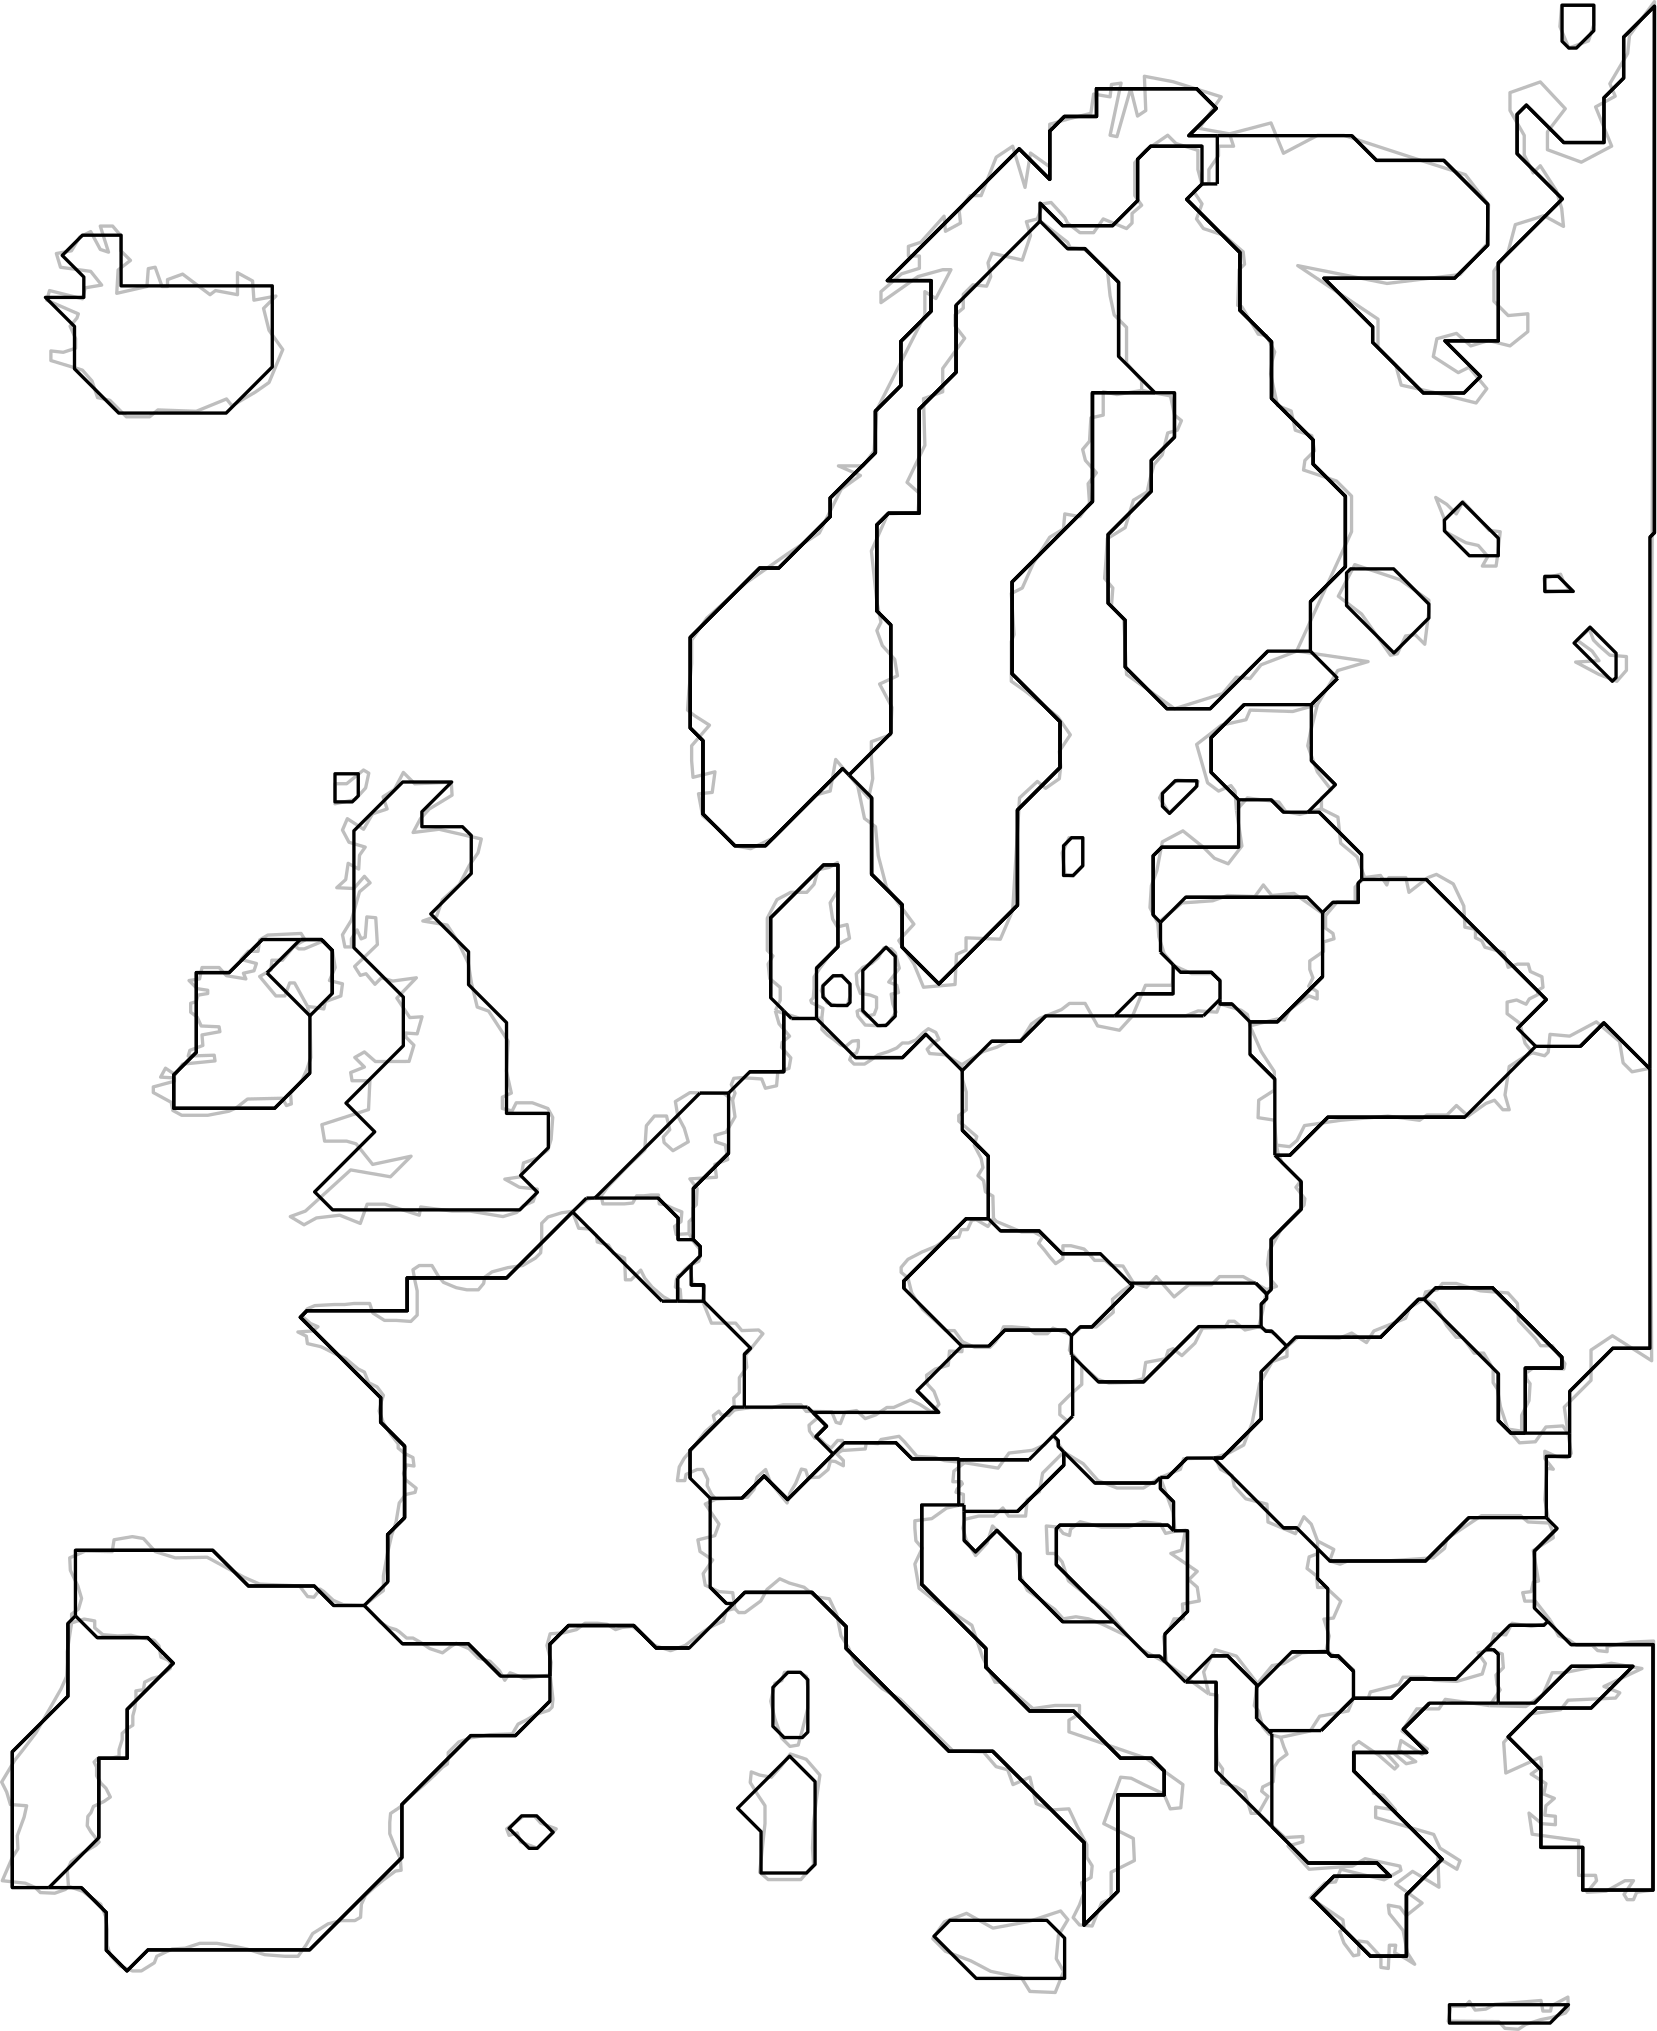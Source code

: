<?xml version="1.0"?>
<!DOCTYPE ipe SYSTEM "ipe.dtd">
<ipe version="70010" creator="Ipe 7.0.10">
<info created="D:20100909134504" modified="D:20100909150018"/>
<ipestyle name="basic">
<layout paper="595.0 842.0" origin="0 0" frame="595.0 842.0"/>
<symbol name="arrow/arc(spx)">
<path stroke="sym-stroke" fill="sym-stroke" pen="sym-pen">
0 0 m
-1 0.333 l
-1 -0.333 l
h
</path>
</symbol>
<symbol name="arrow/farc(spx)">
<path stroke="sym-stroke" fill="white" pen="sym-pen">
0 0 m
-1 0.333 l
-1 -0.333 l
h
</path>
</symbol>
<symbol name="mark/circle(sx)" transformations="translations">
<path fill="sym-stroke">
0.6 0 0 0.6 0 0 e
0.4 0 0 0.4 0 0 e
</path>
</symbol>
<symbol name="mark/disk(sx)" transformations="translations">
<path fill="sym-stroke">
0.6 0 0 0.6 0 0 e
</path>
</symbol>
<symbol name="mark/fdisk(sfx)" transformations="translations">
<group>
<path fill="sym-stroke" fillrule="eofill">
0.6 0 0 0.6 0 0 e
0.4 0 0 0.4 0 0 e
</path>
<path fill="sym-fill">
0.4 0 0 0.4 0 0 e
</path>
</group>
</symbol>
<symbol name="mark/box(sx)" transformations="translations">
<path fill="sym-stroke" fillrule="eofill">
-0.6 -0.6 m
0.6 -0.6 l
0.6 0.6 l
-0.6 0.6 l
h
-0.4 -0.4 m
0.4 -0.4 l
0.4 0.4 l
-0.4 0.4 l
h
</path>
</symbol>
<symbol name="mark/square(sx)" transformations="translations">
<path fill="sym-stroke">
-0.6 -0.6 m
0.6 -0.6 l
0.6 0.6 l
-0.6 0.6 l
h
</path>
</symbol>
<symbol name="mark/fsquare(sfx)" transformations="translations">
<group>
<path fill="sym-stroke" fillrule="eofill">
-0.6 -0.6 m
0.6 -0.6 l
0.6 0.6 l
-0.6 0.6 l
h
-0.4 -0.4 m
0.4 -0.4 l
0.4 0.4 l
-0.4 0.4 l
h
</path>
<path fill="sym-fill">
-0.4 -0.4 m
0.4 -0.4 l
0.4 0.4 l
-0.4 0.4 l
h
</path>
</group>
</symbol>
<symbol name="mark/cross(sx)" transformations="translations">
<group>
<path fill="sym-stroke">
-0.43 -0.57 m
0.57 0.43 l
0.43 0.57 l
-0.57 -0.43 l
h
</path>
<path fill="sym-stroke">
-0.43 0.57 m
0.57 -0.43 l
0.43 -0.57 l
-0.57 0.43 l
h
</path>
</group>
</symbol>
<symbol name="arrow/fnormal(spx)">
<path stroke="sym-stroke" fill="white" pen="sym-pen">
0 0 m
-1 0.333 l
-1 -0.333 l
h
</path>
</symbol>
<symbol name="arrow/pointed(spx)">
<path stroke="sym-stroke" fill="sym-stroke" pen="sym-pen">
0 0 m
-1 0.333 l
-0.8 0 l
-1 -0.333 l
h
</path>
</symbol>
<symbol name="arrow/fpointed(spx)">
<path stroke="sym-stroke" fill="white" pen="sym-pen">
0 0 m
-1 0.333 l
-0.8 0 l
-1 -0.333 l
h
</path>
</symbol>
<symbol name="arrow/linear(spx)">
<path stroke="sym-stroke" pen="sym-pen">
-1 0.333 m
0 0 l
-1 -0.333 l
</path>
</symbol>
<symbol name="arrow/fdouble(spx)">
<path stroke="sym-stroke" fill="white" pen="sym-pen">
0 0 m
-1 0.333 l
-1 -0.333 l
h
-1 0 m
-2 0.333 l
-2 -0.333 l
h
</path>
</symbol>
<symbol name="arrow/double(spx)">
<path stroke="sym-stroke" fill="sym-stroke" pen="sym-pen">
0 0 m
-1 0.333 l
-1 -0.333 l
h
-1 0 m
-2 0.333 l
-2 -0.333 l
h
</path>
</symbol>
<pen name="heavier" value="0.8"/>
<pen name="fat" value="1.2"/>
<pen name="ultrafat" value="2"/>
<symbolsize name="large" value="5"/>
<symbolsize name="small" value="2"/>
<symbolsize name="tiny" value="1.1"/>
<arrowsize name="large" value="10"/>
<arrowsize name="small" value="5"/>
<arrowsize name="tiny" value="3"/>
<color name="red" value="1 0 0"/>
<color name="green" value="0 1 0"/>
<color name="blue" value="0 0 1"/>
<color name="yellow" value="1 1 0"/>
<color name="orange" value="1 0.647 0"/>
<color name="gold" value="1 0.843 0"/>
<color name="purple" value="0.627 0.125 0.941"/>
<color name="gray" value="0.745"/>
<color name="brown" value="0.647 0.165 0.165"/>
<color name="navy" value="0 0 0.502"/>
<color name="pink" value="1 0.753 0.796"/>
<color name="seagreen" value="0.18 0.545 0.341"/>
<color name="turquoise" value="0.251 0.878 0.816"/>
<color name="violet" value="0.933 0.51 0.933"/>
<color name="darkblue" value="0 0 0.545"/>
<color name="darkcyan" value="0 0.545 0.545"/>
<color name="darkgray" value="0.663"/>
<color name="darkgreen" value="0 0.392 0"/>
<color name="darkmagenta" value="0.545 0 0.545"/>
<color name="darkorange" value="1 0.549 0"/>
<color name="darkred" value="0.545 0 0"/>
<color name="lightblue" value="0.678 0.847 0.902"/>
<color name="lightcyan" value="0.878 1 1"/>
<color name="lightgray" value="0.827"/>
<color name="lightgreen" value="0.565 0.933 0.565"/>
<color name="lightyellow" value="1 1 0.878"/>
<dashstyle name="dashed" value="[4] 0"/>
<dashstyle name="dotted" value="[1 3] 0"/>
<dashstyle name="dash dotted" value="[4 2 1 2] 0"/>
<dashstyle name="dash dot dotted" value="[4 2 1 2 1 2] 0"/>
<textsize name="large" value="\large"/>
<textsize name="Large" value="\Large"/>
<textsize name="LARGE" value="\LARGE"/>
<textsize name="huge" value="\huge"/>
<textsize name="Huge" value="\Huge"/>
<textsize name="small" value="\small"/>
<textsize name="footnote" value="ootnotesize"/>
<textsize name="tiny" value="	iny"/>
<textstyle name="center" begin="\begin{center}" end="\end{center}"/>
<textstyle name="itemize" begin="\begin{itemize}" end="\end{itemize}"/>
<textstyle name="item" begin="\begin{itemize}\item{}" end="\end{itemize}"/>
<gridsize name="4 pts" value="4"/>
<gridsize name="8 pts (~3 mm)" value="8"/>
<gridsize name="16 pts (~6 mm)" value="16"/>
<gridsize name="32 pts (~12 mm)" value="32"/>
<gridsize name="10 pts (~3.5 mm)" value="10"/>
<gridsize name="20 pts (~7 mm)" value="20"/>
<gridsize name="14 pts (~5 mm)" value="14"/>
<gridsize name="28 pts (~10 mm)" value="28"/>
<gridsize name="56 pts (~20 mm)" value="56"/>
<anglesize name="90 deg" value="90"/>
<anglesize name="60 deg" value="60"/>
<anglesize name="45 deg" value="45"/>
<anglesize name="30 deg" value="30"/>
<anglesize name="22.5 deg" value="22.5"/>
<tiling name="falling" angle="-60" step="4" width="1"/>
<tiling name="rising" angle="30" step="4" width="1"/>
</ipestyle>
<page>
<layer name="input"/>
<layer name="output"/>
<view layers="input output" active="input"/>
<path layer="input" matrix="1.25 0.0 0.0 1.25 -74.375 -105.25" stroke="gray" pen="fat">
232.179 324.252 m
234.036 326.804 l
240.069 333.07 l
244.711 337.48 l
245.174 344.441 l
247.496 347.226 l
250.977 347.226 l
251.905 343.281 l
250.048 341.192 l
250.28 339.568 l
252.832 337.247 l
257.242 339.8 l
256.082 343.745 l
254.225 347.226 l
253.529 351.403 l
257.706 353.956 l
267.453 353.724 l
270.006 351.867 l
</path>
<path layer="input" matrix="1.25 0.0 0.0 1.25 -74.375 -105.25" stroke="gray" pen="fat">
270.006 351.867 m
270.702 346.994 l
268.149 342.585 l
264.9 341.656 l
265.132 339.8 l
267.917 338.872 l
268.613 334.695 l
264.9 333.303 l
265.364 329.589 l
257.706 329.125 l
259.794 326.341 l
259.563 321.699 l
258.634 320.771 l
258.634 317.986 l
257.474 316.826 l
257.474 313.345 l
</path>
<path layer="input" matrix="1.25 0.0 0.0 1.25 -74.375 -105.25" stroke="gray" pen="fat">
257.474 313.345 m
253.761 313.113 l
253.297 315.433 l
255.154 316.826 l
255.386 319.61 l
253.065 320.539 l
250.512 321.699 l
248.888 321.932 l
248.655 324.484 l
246.567 324.484 l
244.478 324.252 l
242.389 324.252 l
241.23 322.163 l
238.909 321.932 l
235.428 321.932 l
232.644 321.932 l
232.179 324.252 l
</path>
<path layer="input" matrix="1.25 0.0 0.0 1.25 -74.375 -105.25" stroke="gray" pen="fat">
232.179 324.252 m
228.24 323.263 l
223.831 319.782 l
</path>
<path layer="input" matrix="1.25 0.0 0.0 1.25 -74.375 -105.25" stroke="gray" pen="fat">
223.831 319.782 m
225.687 314.909 l
228.936 314.677 l
230.792 312.82 l
231.025 310.964 l
234.273 310.035 l
235.665 307.715 l
238.915 306.323 l
239.146 300.057 l
240.771 300.057 l
243.555 302.842 l
244.716 300.521 l
246.805 297.968 l
250.054 295.183 l
252.142 294.024 l
255.159 294.024 l
</path>
<path layer="input" matrix="1.25 0.0 0.0 1.25 -74.375 -105.25" stroke="gray" pen="fat">
255.159 294.024 m
254.927 297.272 l
253.535 297.968 l
253.767 299.825 l
254.231 301.217 l
255.159 301.682 l
256.32 303.074 l
257.712 304.234 l
</path>
<path layer="input" matrix="1.25 0.0 0.0 1.25 -74.375 -105.25" stroke="gray" pen="fat">
257.712 304.234 m
260.264 305.395 l
260.729 307.019 l
260.729 308.643 l
258.64 311.196 l
257.474 313.345 l
</path>
<path layer="input" matrix="1.25 0.0 0.0 1.25 -74.375 -105.25" stroke="gray" pen="fat">
255.159 294.024 m
257.479 293.791 l
259.336 293.791 l
261.425 293.791 l
</path>
<path layer="input" matrix="1.25 0.0 0.0 1.25 -74.375 -105.25" stroke="gray" pen="fat">
261.425 293.791 m
261.888 298.201 l
258.408 298.897 l
257.712 304.234 l
</path>
<path layer="input" matrix="1.25 0.0 0.0 1.25 -74.375 -105.25" stroke="gray" pen="fat">
261.425 293.791 m
263.924 287.57 l
270.886 287.57 l
272.671 285.428 l
277.49 285.607 l
278.74 284.536 l
273.742 278.288 l
274.099 274.896 l
271.956 271.862 l
271.956 267.578 l
270.35 265.971 l
270.528 262.579 l
</path>
<path layer="input" matrix="1.25 0.0 0.0 1.25 -74.375 -105.25" stroke="gray" pen="fat">
270.528 262.579 m
268.922 260.972 l
266.78 261.151 l
266.065 262.222 l
264.46 260.972 l
264.995 258.83 l
262.138 256.331 l
259.818 253.296 l
258.211 251.154 l
256.07 248.655 l
254.642 246.156 l
254.106 242.229 l
256.248 242.229 l
256.605 244.014 l
259.818 245.442 l
261.425 245.442 l
262.138 244.014 l
262.853 242.586 l
262.674 240.801 l
263.924 238.302 l
265.173 236.874 l
</path>
<path layer="input" matrix="1.25 0.0 0.0 1.25 -74.375 -105.25" stroke="gray" pen="fat">
265.173 236.874 m
274.304 237.443 l
276.227 239.777 l
277.051 243.211 l
279.522 245.408 l
280.896 241.7 l
285.702 235.795 l
286.526 238.679 l
288.174 241.426 l
289.821 245.545 l
291.058 245.271 l
291.744 243.073 l
294.902 243.211 l
297.511 245.408 l
298.197 247.879 l
299.571 247.742 l
301.905 246.506 l
301.905 248.016 l
299.983 249.939 l
301.494 250.9 l
</path>
<path layer="input" matrix="1.25 0.0 0.0 1.25 -74.375 -105.25" stroke="gray" pen="fat">
301.494 250.9 m
301.631 253.784 l
300.257 253.784 l
298.335 251.587 l
296.687 252.686 l
295.039 254.333 l
293.666 254.47 l
292.156 256.53 l
292.018 258.178 l
293.117 259.139 l
294.627 260.375 l
293.666 261.336 l
293.255 262.16 l
</path>
<path layer="input" matrix="1.25 0.0 0.0 1.25 -74.375 -105.25" stroke="gray" pen="fat">
293.255 262.16 m
291.195 262.16 l
289.684 264.083 l
287.761 264.083 l
284.603 264.083 l
281.445 263.259 l
279.111 263.259 l
275.266 263.259 l
270.528 262.579 l
</path>
<path layer="input" matrix="1.25 0.0 0.0 1.25 -74.375 -105.25" stroke="gray" pen="fat">
293.255 262.16 m
298.554 262.044 l
299.804 259.009 l
301.053 258.652 l
302.303 261.865 l
305.695 262.4 l
308.194 260.08 l
311.229 261.151 l
314.442 263.293 l
316.405 263.293 l
321.225 265.435 l
323.903 264.185 l
327.473 261.865 l
329.437 264.185 l
328.009 267.934 l
326.045 270.076 l
325.867 272.575 l
328.366 274.361 l
332.114 275.432 l
332.472 279.537 l
336.041 279.359 l
336.22 282.215 l
</path>
<path layer="input" matrix="1.25 0.0 0.0 1.25 -74.375 -105.25" stroke="gray" pen="fat">
336.22 282.215 m
333.9 285.428 l
331.401 285.428 l
328.545 288.106 l
324.795 291.498 l
322.654 294.532 l
321.583 296.317 l
320.511 300.602 l
318.548 302.208 l
318.548 303.636 l
320.511 305.957 l
324.617 308.099 l
328.545 309.706 l
331.936 312.026 l
335.149 312.384 l
335.863 314.525 l
337.648 314.525 l
338.898 317.203 l
340.147 317.381 l
343.539 315.417 l
345.146 317.739 l
</path>
<path layer="input" matrix="1.25 0.0 0.0 1.25 -74.375 -105.25" stroke="gray" pen="fat">
345.146 317.739 m
344.967 324.165 l
342.825 325.414 l
342.29 328.628 l
340.683 330.056 l
342.111 332.376 l
341.575 335.054 l
339.612 338.803 l
340.326 341.302 l
335.149 345.765 l
335.149 347.371 l
337.291 348.977 l
337.291 354.155 l
336.22 357.725 l
336.041 362.009 l
</path>
<path layer="input" matrix="1.25 0.0 0.0 1.25 -74.375 -105.25" stroke="gray" pen="fat">
336.041 362.009 m
331.222 364.865 l
326.759 365.222 l
326.045 366.472 l
328.009 368.435 l
329.437 369.328 l
328.545 371.291 l
326.402 372.363 l
324.974 371.291 l
322.832 369.149 l
320.69 368.257 l
318.905 368.257 l
317.298 366.829 l
314.799 365.757 l
311.943 364.865 l
309.979 363.437 l
308.015 362.188 l
304.981 362.188 l
303.731 363.437 l
304.267 364.865 l
305.695 365.401 l
306.231 367.007 l
306.231 368.971 l
304.446 368.792 l
302.482 367.185 l
301.053 367.721 l
299.09 369.328 l
297.305 370.578 l
295.698 372.184 l
295.877 373.791 l
295.698 375.397 l
</path>
<path layer="input" matrix="1.25 0.0 0.0 1.25 -74.375 -105.25" stroke="gray" pen="fat">
295.698 375.397 m
289.272 375.397 l
282.31 377.539 l
</path>
<path layer="input" matrix="1.25 0.0 0.0 1.25 -74.375 -105.25" stroke="gray" pen="fat">
282.31 377.539 m
283.381 373.791 l
286.416 370.22 l
284.273 368.435 l
284.096 367.007 l
286.773 363.973 l
286.237 360.938 l
283.024 359.867 l
282.668 355.939 l
279.454 355.226 l
278.383 357.903 l
275.706 358.082 l
272.314 358.261 l
270.35 358.082 l
269.636 356.297 l
270.707 353.798 l
270.006 351.867 l
</path>
<path layer="input" matrix="1.25 0.0 0.0 1.25 -74.375 -105.25" stroke="gray" pen="fat">
282.31 377.539 m
283.72 380.547 l
283.72 384.261 l
280.704 386.813 l
280.239 390.99 l
281.632 393.311 l
280.008 394.935 l
280.008 404.218 l
282.793 409.555 l
286.737 411.643 l
291.379 411.643 l
293.467 413.964 l
294.627 418.142 l
297.876 418.838 l
300.197 420.23 l
300.429 416.285 l
300.429 412.339 l
298.108 408.627 l
298.804 403.986 l
300.197 401.665 l
302.981 402.361 l
303.678 398.416 l
300.661 396.791 l
298.108 393.775 l
295.323 390.062 l
293.467 387.277 l
293.467 384.028 l
293.235 381.243 l
292.538 380.547 l
292.771 379.851 l
296.019 378.226 l
295.698 375.397 l
</path>
<path layer="input" matrix="1.25 0.0 0.0 1.25 -74.375 -105.25" stroke="gray" pen="fat">
302.981 378.923 m
303.91 381.939 l
303.678 385.188 l
301.589 387.742 l
299.269 387.509 l
297.644 386.349 l
296.019 384.957 l
295.556 383.332 l
297.18 379.851 l
300.197 378.923 l
h
</path>
<path layer="input" matrix="1.25 0.0 0.0 1.25 -74.375 -105.25" stroke="gray" pen="fat">
311.47 378.339 m
310.769 376.47 l
308.665 376.002 l
306.794 377.872 l
305.859 377.404 l
306.093 376.002 l
308.197 373.429 l
312.405 373.196 l
314.743 373.664 l
317.082 377.171 l
316.146 379.509 l
315.679 382.314 l
317.783 382.781 l
317.315 384.886 l
314.977 385.821 l
316.614 387.926 l
318.017 389.795 l
316.847 394.238 l
315.679 395.407 l
313.575 395.641 l
311.938 392.835 l
310.068 391.198 l
307.495 390.03 l
305.626 388.159 l
305.859 385.12 l
306.794 382.548 l
309.6 382.08 l
311.47 381.378 l
h
</path>
<path layer="input" matrix="1.25 0.0 0.0 1.25 -74.375 -105.25" stroke="gray" pen="fat">
265.173 236.874 m
262.14 235.484 l
266.092 229.709 l
264.875 226.366 l
260.012 225.15 l
260.621 221.806 l
264.268 219.375 l
261.532 215.424 l
262.14 212.08 l
266.092 210.257 l
270.043 209.953 l
270.651 205.394 l
</path>
<path layer="input" matrix="1.25 0.0 0.0 1.25 -74.375 -105.25" stroke="gray" pen="fat">
270.651 205.394 m
268.219 204.786 l
267.307 201.747 l
263.356 199.923 l
259.405 197.188 l
256.366 194.756 l
252.11 193.236 l
247.551 194.756 l
243.904 198.099 l
241.168 200.227 l
238.129 199.923 l
236.305 199.315 l
233.874 200.834 l
231.138 201.139 l
227.492 201.139 l
225.06 199.315 l
221.412 198.403 l
217.461 198.099 l
216.549 194.756 l
217.765 189.893 l
217.461 186.246 l
</path>
<path layer="input" matrix="1.25 0.0 0.0 1.25 -74.375 -105.25" stroke="gray" pen="fat">
217.461 186.246 m
212.902 185.638 l
209.863 185.334 l
206.823 186.549 l
205.912 186.853 l
204.392 184.726 l
202.872 187.462 l
200.137 190.197 l
196.794 191.108 l
194.058 193.844 l
190.411 195.364 l
188.891 194.452 l
186.459 192.629 l
182.812 193.844 l
180.077 195.668 l
177.949 196.884 l
176.126 196.884 l
173.998 198.707 l
173.086 199.315 l
170.959 199.923 l
168.527 201.443 l
166.096 204.178 l
163.968 206.306 l
</path>
<path layer="input" matrix="1.25 0.0 0.0 1.25 -74.375 -105.25" stroke="gray" pen="fat">
163.968 206.306 m
167.007 208.737 l
169.439 210.56 l
169.439 214.816 l
170.655 221.503 l
171.87 226.669 l
173.086 230.317 l
173.998 235.788 l
175.822 238.219 l
178.557 238.827 l
178.861 240.043 l
175.822 242.474 l
175.214 244.298 l
176.126 246.73 l
178.253 246.426 l
177.949 248.857 l
175.518 250.073 l
173.694 251.593 l
173.694 252.808 l
171.566 255.543 l
169.439 258.887 l
168.223 262.23 l
168.831 264.966 l
169.439 266.789 l
167.615 269.221 l
165.183 270.437 l
163.968 273.476 l
162.144 274.388 l
158.497 277.428 l
155.761 278.643 l
151.507 280.771 l
147.555 281.682 l
147.251 283.81 l
144.82 285.026 l
149.075 285.33 l
150.594 286.546 l
148.467 287.458 l
146.035 289.585 l
147.555 291.713 l
149.683 292.624 l
155.154 292.928 l
158.193 292.928 l
160.929 293.232 l
165.487 293.232 l
166.4 290.497 l
169.743 288.369 l
173.086 288.369 l
177.341 288.065 l
179.165 289.889 l
179.165 292.624 l
179.165 296.88 l
178.557 299.615 l
177.949 302.958 l
179.772 304.174 l
183.42 304.174 l
185.244 301.135 l
186.763 299.311 l
190.411 297.791 l
193.45 297.183 l
196.794 297.183 l
198.313 299.007 l
198.617 300.831 l
200.744 302.35 l
205.303 303.566 l
209.559 304.174 l
213.206 306.302 l
214.726 307.821 l
215.029 311.772 l
215.029 316.332 l
216.853 318.155 l
220.805 319.371 l
223.831 319.782 l
</path>
<path layer="input" matrix="1.25 0.0 0.0 1.25 -74.375 -105.25" stroke="gray" pen="fat">
163.968 206.306 m
157.875 206.486 l
154.997 207.745 l
152.299 210.263 l
151.22 210.982 l
149.422 208.644 l
147.624 208.824 l
145.285 211.882 l
133.775 212.421 l
129.28 214.399 l
118.669 220.154 l
109.497 219.974 l
103.742 221.773 l
100.325 225.55 l
97.0874 226.089 l
91.8719 225.19 l
91.3324 221.773 l
83.5991 221.952 l
79.103 219.974 l
79.2828 216.377 l
81.441 211.882 l
82.5201 208.284 l
81.6208 205.227 l
79.6426 203.789 l
79.6426 201.27 l
</path>
<path layer="input" matrix="1.25 0.0 0.0 1.25 -74.375 -105.25" stroke="gray" pen="fat">
79.6426 201.27 m
78.3836 192.997 l
78.3836 189.76 l
78.2038 185.804 l
76.5852 182.207 l
69.3914 169.618 l
65.9744 165.122 l
63.2768 161.705 l
59.5 155.41 l
60.9388 152.533 l
62.0179 148.936 l
66.6938 148.576 l
65.9744 145.339 l
63.9961 139.944 l
64.176 136.167 l
62.5574 133.649 l
60.7589 129.513 l
59.6799 126.995 l
66.334 126.276 l
69.2116 125.016 l
70.6503 123.578 l
74.7868 123.398 l
77.8441 124.477 l
78.7433 125.377 l
</path>
<path layer="input" matrix="1.25 0.0 0.0 1.25 -74.375 -105.25" stroke="gray" pen="fat">
78.7433 125.377 m
78.3836 130.052 l
79.4627 132.39 l
82.6999 134.908 l
86.6565 137.246 l
87.5556 138.145 l
86.6565 139.224 l
85.2177 141.023 l
84.1386 142.822 l
84.3185 145.519 l
85.2177 146.598 l
85.9371 148.396 l
88.9944 149.835 l
90.7929 151.094 l
89.534 153.612 l
88.0952 155.05 l
86.8363 157.209 l
86.8363 159.727 l
86.1169 161.165 l
87.196 162.244 l
90.7929 162.244 l
93.3107 162.784 l
93.3107 164.762 l
94.2099 167.64 l
94.2099 169.438 l
95.8285 170.877 l
97.2673 171.776 l
97.2673 174.473 l
97.8068 176.452 l
98.1664 179.15 l
98.1664 181.667 l
100.325 182.028 l
100.684 184.186 l
102.842 185.265 l
105.001 185.804 l
108.058 188.142 l
108.058 189.94 l
107.159 190.66 l
105.36 191.379 l
104.821 194.616 l
103.382 196.235 l
99.7851 196.954 l
96.7277 197.674 l
92.951 197.494 l
88.6347 197.853 l
86.2967 199.832 l
86.2967 201.81 l
83.2395 202.349 l
79.6426 201.27 l
</path>
<path layer="input" matrix="1.25 0.0 0.0 1.25 -74.375 -105.25" stroke="gray" pen="fat">
78.7433 125.377 m
82.8977 123.929 l
84.7681 122.526 l
88.0412 120.188 l
89.4441 116.681 l
89.9116 112.941 l
89.9116 108.264 l
90.8468 105.459 l
93.6523 102.419 l
97.1594 101.017 l
99.7311 101.017 l
103.472 103.354 l
104.173 105.225 l
108.615 107.329 l
112.356 107.563 l
116.565 108.966 l
121.474 108.966 l
126.852 108.031 l
130.125 107.329 l
135.268 105.692 l
141.113 105.225 l
144.854 105.225 l
147.192 108.498 l
149.062 111.771 l
153.504 114.577 l
157.245 115.512 l
161.22 115.512 l
162.856 116.447 l
163.09 120.188 l
164.259 122.759 l
166.831 125.098 l
169.402 127.201 l
172.909 129.773 l
174.546 130.007 l
174.312 133.281 l
172.676 137.021 l
171.273 140.528 l
171.273 143.802 l
171.506 146.373 l
174.312 148.244 l
175.949 150.114 l
178.287 152.218 l
181.326 154.79 l
184.365 157.595 l
186.47 159.7 l
187.872 160.635 l
188.107 162.739 l
188.107 163.908 l
191.146 166.947 l
194.419 168.117 l
200.03 169.051 l
206.576 169.285 l
208.213 172.091 l
210.551 173.26 l
213.357 174.896 l
217.097 176.066 l
218.033 177.0 l
218.266 179.338 l
217.461 186.246 l
</path>
<path layer="input" matrix="1.25 0.0 0.0 1.25 -74.375 -105.25" stroke="gray" pen="fat">
213.824 136.32 m
219.201 141.931 l
214.759 143.567 l
212.889 145.671 l
209.85 145.671 l
204.94 141.931 l
205.641 140.06 l
207.979 140.762 l
208.915 138.19 l
h
</path>
<path layer="input" matrix="1.25 0.0 0.0 1.25 -74.375 -105.25" stroke="gray" pen="fat">
290.092 170.419 m
291.673 176.741 l
291.673 182.667 l
291.278 185.829 l
289.302 187.014 l
284.956 187.014 l
284.166 184.643 l
282.19 183.853 l
281.005 178.717 l
282.19 173.579 l
284.166 168.048 l
286.537 165.677 l
288.907 166.072 l
h
</path>
<path layer="input" matrix="1.25 0.0 0.0 1.25 -74.375 -105.25" stroke="gray" pen="fat">
336.478 235.223 m
336.478 238.262 l
334.35 238.87 l
334.654 239.782 l
336.174 241.302 l
335.87 241.909 l
333.439 241.909 l
333.743 244.949 l
336.782 247.38 l
</path>
<path layer="input" matrix="1.25 0.0 0.0 1.25 -74.375 -105.25" stroke="gray" pen="fat">
336.782 247.38 m
331.007 247.988 l
328.271 248.9 l
323.104 249.204 l
319.458 253.459 l
317.938 254.978 l
312.771 254.067 l
311.858 252.852 l
308.515 253.155 l
308.212 251.332 l
301.494 250.9 l
</path>
<path layer="input" matrix="1.25 0.0 0.0 1.25 -74.375 -105.25" stroke="gray" pen="fat">
286.632 163.493 m
283.897 159.845 l
281.161 156.806 l
277.818 157.414 l
275.386 158.326 l
275.082 155.286 l
277.514 151.336 l
279.338 148.6 l
279.338 143.433 l
277.818 129.452 l
280.249 127.325 l
284.808 127.325 l
289.671 127.325 l
293.319 131.579 l
293.015 136.442 l
293.319 143.737 l
294.23 151.032 l
295.142 157.414 l
291.191 161.973 l
h
</path>
<path layer="input" matrix="1.25 0.0 0.0 1.25 -74.375 -105.25" stroke="gray" pen="fat">
336.782 247.38 m
346.464 245.822 l
349.624 250.168 l
356.341 250.958 l
359.898 252.539 l
362.269 255.305 l
</path>
<path layer="input" matrix="1.25 0.0 0.0 1.25 -74.375 -105.25" stroke="gray" pen="fat">
362.269 255.305 m
366.615 259.255 l
364.244 261.231 l
364.244 263.997 l
367.01 266.763 l
370.566 269.924 l
370.566 275.455 l
</path>
<path layer="input" matrix="1.25 0.0 0.0 1.25 -74.375 -105.25" stroke="gray" pen="fat">
370.566 275.455 m
367.01 279.802 l
367.8 284.148 l
</path>
<path layer="input" matrix="1.25 0.0 0.0 1.25 -74.375 -105.25" stroke="gray" pen="fat">
367.8 284.148 m
362.269 286.124 l
360.688 284.543 l
357.132 284.543 l
355.156 286.124 l
350.415 286.519 l
348.044 286.519 l
347.253 284.543 l
345.674 282.173 l
344.093 280.592 l
342.117 280.592 l
339.746 280.592 l
336.22 282.215 l
</path>
<path layer="input" matrix="1.25 0.0 0.0 1.25 -74.375 -105.25" stroke="gray" pen="fat">
367.8 284.148 m
370.521 286.483 l
374.73 286.483 l
379.64 290.691 l
379.406 294.432 l
382.445 297.004 l
385.485 299.108 l
</path>
<path layer="input" matrix="1.25 0.0 0.0 1.25 -74.375 -105.25" stroke="gray" pen="fat">
385.485 299.108 m
382.445 304.018 l
378.938 304.251 l
377.302 305.654 l
374.262 305.654 l
372.859 307.291 l
371.223 308.928 l
367.482 309.863 l
365.144 309.863 l
365.144 306.122 l
363.04 304.719 l
361.403 306.589 l
359.767 308.693 l
358.131 310.564 l
359.299 312.435 l
356.728 313.838 l
353.221 313.838 l
345.972 316.877 l
345.146 317.739 l
</path>
<path layer="input" matrix="1.25 0.0 0.0 1.25 -74.375 -105.25" stroke="gray" pen="fat">
336.478 235.223 m
336.855 231.072 l
</path>
<path layer="input" matrix="1.25 0.0 0.0 1.25 -74.375 -105.25" stroke="gray" pen="fat">
336.855 231.072 m
340.829 232.007 l
345.271 232.007 l
347.843 234.346 l
349.479 232.007 l
354.389 232.007 l
354.857 236.684 l
358.364 239.021 l
359.299 244.399 l
365.378 250.477 l
</path>
<path layer="input" matrix="1.25 0.0 0.0 1.25 -74.375 -105.25" stroke="gray" pen="fat">
365.378 250.477 m
362.269 255.305 l
</path>
<path layer="input" matrix="1.25 0.0 0.0 1.25 -74.375 -105.25" stroke="gray" pen="fat">
385.485 299.108 m
389.226 297.939 l
392.032 300.978 l
397.175 295.133 l
401.383 298.64 l
407.93 298.64 l
410.267 300.978 l
417.048 300.978 l
423.828 297.237 l
</path>
<path layer="input" matrix="1.25 0.0 0.0 1.25 -74.375 -105.25" stroke="gray" pen="fat">
423.828 297.237 m
426.633 298.172 l
425.23 299.809 l
424.061 304.485 l
424.529 308.225 l
428.036 314.772 l
434.582 321.552 l
434.816 323.423 l
432.245 326.696 l
433.647 328.566 l
428.27 333.71 l
427.101 336.515 l
426.633 338.853 l
</path>
<path layer="input" matrix="1.25 0.0 0.0 1.25 -74.375 -105.25" stroke="gray" pen="fat">
426.633 338.853 m
426.022 346.033 l
421.346 346.752 l
421.526 351.787 l
426.022 354.665 l
426.022 360.06 l
424.583 362.218 l
422.245 365.816 l
419.008 373.189 l
</path>
<path layer="input" matrix="1.25 0.0 0.0 1.25 -74.375 -105.25" stroke="gray" pen="fat">
419.008 373.189 m
418.288 376.426 l
416.49 377.685 l
410.375 379.483 l
</path>
<path layer="input" matrix="1.25 0.0 0.0 1.25 -74.375 -105.25" stroke="gray" pen="fat">
410.375 379.483 m
409.477 377.146 l
404.081 377.505 l
400.484 376.067 l
385.197 376.067 l
</path>
<path layer="input" matrix="1.25 0.0 0.0 1.25 -74.375 -105.25" stroke="gray" pen="fat">
385.197 376.067 m
381.42 371.93 l
375.126 373.189 l
371.529 379.663 l
367.033 379.663 l
364.695 377.865 l
358.401 375.347 l
356.063 373.728 l
353.185 369.053 l
349.228 368.693 l
346.171 367.074 l
342.214 365.816 l
336.041 362.009 l
</path>
<path layer="input" matrix="1.25 0.0 0.0 1.25 -74.375 -105.25" stroke="gray" pen="fat">
423.828 297.237 m
422.605 290.82 l
421.526 286.504 l
</path>
<path layer="input" matrix="1.25 0.0 0.0 1.25 -74.375 -105.25" stroke="gray" pen="fat">
421.526 286.504 m
417.569 285.605 l
414.511 288.122 l
412.893 288.122 l
411.814 286.325 l
405.34 286.144 l
403.181 281.828 l
399.405 278.232 l
396.887 280.21 l
395.448 279.67 l
394.729 277.332 l
388.974 276.253 l
388.255 271.577 l
384.298 270.498 l
378.363 270.318 l
375.126 271.397 l
370.566 275.455 l
</path>
<path layer="input" matrix="1.25 0.0 0.0 1.25 -74.375 -105.25" stroke="gray" pen="fat">
336.855 231.072 m
336.347 228.545 l
337.258 225.201 l
339.994 220.642 l
343.338 224.29 l
344.857 229.153 l
351.847 222.162 l
352.76 215.172 l
354.887 210.613 l
362.79 205.142 l
365.221 202.407 l
368.868 203.014 l
372.515 202.407 l
376.467 200.887 l
384.065 197.239 l
</path>
<path layer="input" matrix="1.25 0.0 0.0 1.25 -74.375 -105.25" stroke="gray" pen="fat">
384.065 197.239 m
378.29 204.23 l
366.741 213.348 l
364.917 218.818 l
362.79 221.25 l
360.662 221.25 l
360.358 229.153 l
363.701 228.849 l
365.221 227.025 l
367.045 226.418 l
367.349 228.241 l
370.084 230.368 l
376.163 228.849 l
384.065 228.849 l
388.321 230.368 l
393.184 229.761 l
394.703 227.025 l
397.438 227.633 l
</path>
<path layer="input" matrix="1.25 0.0 0.0 1.25 -74.375 -105.25" stroke="gray" pen="fat">
397.438 227.633 m
396.83 233.104 l
393.184 243.134 l
</path>
<path layer="input" matrix="1.25 0.0 0.0 1.25 -74.375 -105.25" stroke="gray" pen="fat">
393.184 243.134 m
388.321 240.094 l
380.721 240.094 l
375.251 242.222 l
370.995 247.085 l
365.378 250.477 l
</path>
<path layer="input" matrix="1.25 0.0 0.0 1.25 -74.375 -105.25" stroke="gray" pen="fat">
384.065 197.239 m
387.712 193.592 l
395.007 189.641 l
</path>
<path layer="input" matrix="1.25 0.0 0.0 1.25 -74.375 -105.25" stroke="gray" pen="fat">
395.007 189.641 m
394.095 197.239 l
395.919 199.67 l
397.134 202.407 l
399.87 202.407 l
399.566 206.661 l
404.429 207.573 l
403.821 211.524 l
401.39 213.652 l
403.821 216.083 l
396.223 221.25 l
399.262 222.162 l
400.478 227.937 l
397.438 227.633 l
</path>
<path layer="input" matrix="1.25 0.0 0.0 1.25 -74.375 -105.25" stroke="gray" pen="fat">
393.184 243.134 m
398.976 245.488 l
399.888 248.528 l
409.006 248.831 l
</path>
<path layer="input" matrix="1.25 0.0 0.0 1.25 -74.375 -105.25" stroke="gray" pen="fat">
409.006 248.831 m
413.261 250.351 l
417.212 252.478 l
419.644 258.861 l
421.771 270.107 l
425.419 276.489 l
429.673 278.009 l
429.673 280.745 l
</path>
<path layer="input" matrix="1.25 0.0 0.0 1.25 -74.375 -105.25" stroke="gray" pen="fat">
429.673 280.745 m
426.33 284.391 l
421.526 286.504 l
</path>
<path layer="input" matrix="1.25 0.0 0.0 1.25 -74.375 -105.25" stroke="gray" pen="fat">
395.007 189.641 m
407.182 180.75 l
</path>
<path layer="input" matrix="1.25 0.0 0.0 1.25 -74.375 -105.25" stroke="gray" pen="fat">
407.182 180.75 m
405.662 187.133 l
407.182 190.172 l
409.006 193.515 l
415.084 191.691 l
421.164 183.789 l
</path>
<path layer="input" matrix="1.25 0.0 0.0 1.25 -74.375 -105.25" stroke="gray" pen="fat">
421.164 183.789 m
425.419 188.956 l
428.762 189.564 l
433.929 192.603 l
440.919 193.211 l
</path>
<path layer="input" matrix="1.25 0.0 0.0 1.25 -74.375 -105.25" stroke="gray" pen="fat">
440.919 193.211 m
441.831 197.466 l
440.312 202.329 l
443.047 202.633 l
445.175 207.496 l
440.919 211.448 l
438.488 211.448 l
438.184 214.791 l
435.449 216.918 l
436.056 220.261 l
438.488 221.174 l
438.488 224.82 l
</path>
<path layer="input" matrix="1.25 0.0 0.0 1.25 -74.375 -105.25" stroke="gray" pen="fat">
438.488 224.82 m
436.664 229.683 l
434.536 231.811 l
432.105 226.948 l
424.203 230.291 l
423.899 235.458 l
417.82 236.978 l
414.477 240.625 l
413.869 243.665 l
410.525 245.488 l
409.006 248.831 l
</path>
<path layer="input" matrix="1.25 0.0 0.0 1.25 -74.375 -105.25" stroke="gray" pen="fat">
407.182 180.75 m
409.614 180.446 l
409.614 177.102 l
409.31 170.112 l
409.614 161.298 l
411.134 159.17 l
410.83 155.219 l
415.084 154.003 l
417.516 152.483 l
419.34 146.405 l
421.467 146.405 l
</path>
<path layer="input" matrix="1.25 0.0 0.0 1.25 -74.375 -105.25" stroke="gray" pen="fat">
421.467 146.405 m
424.203 151.268 l
422.379 152.787 l
422.683 154.003 l
425.723 155.523 l
426.026 159.778 l
427.242 161.602 l
429.673 163.425 l
428.762 165.553 l
427.85 168.288 l
</path>
<path layer="input" matrix="1.25 0.0 0.0 1.25 -74.375 -105.25" stroke="gray" pen="fat">
427.85 168.288 m
424.506 169.2 l
422.683 171.328 l
421.467 175.887 l
420.251 177.407 l
421.164 183.789 l
</path>
<path layer="input" matrix="1.25 0.0 0.0 1.25 -74.375 -105.25" stroke="gray" pen="fat">
427.85 168.288 m
436.36 170.112 l
439.095 174.367 l
447.301 175.887 l
448.821 179.534 l
</path>
<path layer="input" matrix="1.25 0.0 0.0 1.25 -74.375 -105.25" stroke="gray" pen="fat">
448.821 179.534 m
448.821 187.74 l
445.782 190.172 l
440.919 193.211 l
</path>
<path layer="input" matrix="1.25 0.0 0.0 1.25 -74.375 -105.25" stroke="gray" pen="fat">
448.821 179.534 m
453.077 179.534 l
453.684 181.357 l
461.89 183.485 l
463.107 185.613 l
468.881 185.613 l
472.225 184.701 l
478.607 184.397 l
485.901 186.524 l
486.814 189.564 l
484.686 192.603 l
488.029 193.515 l
</path>
<path layer="input" matrix="1.25 0.0 0.0 1.25 -74.375 -105.25" stroke="gray" pen="fat">
488.029 193.515 m
491.677 192.3 l
491.981 188.348 l
489.853 186.22 l
490.157 183.485 l
491.068 181.965 l
488.029 177.407 l
</path>
<path layer="input" matrix="1.25 0.0 0.0 1.25 -74.375 -105.25" stroke="gray" pen="fat">
488.029 177.407 m
475.264 179.23 l
473.44 176.494 l
467.058 176.494 l
462.803 170.112 l
470.097 164.945 l
468.577 163.425 l
462.499 167.376 l
461.89 164.641 l
466.753 161.298 l
464.018 160.69 l
460.371 163.729 l
458.244 163.729 l
461.587 160.082 l
460.675 159.17 l
456.116 163.122 l
450.341 167.072 l
448.821 165.857 l
448.821 158.562 l
454.292 153.396 l
454.596 152.179 l
457.332 151.572 l
460.979 147.316 l
455.204 148.229 l
455.204 145.189 l
471.921 140.326 l
473.744 136.375 l
479.519 132.728 l
478.607 130.296 l
473.136 133.64 l
473.44 125.129 l
465.842 129.688 l
460.979 126.041 l
468.577 120.57 l
464.018 116.923 l
462.195 119.355 l
458.851 119.962 l
459.155 117.531 l
463.107 112.668 l
464.322 106.285 l
466.449 102.942 l
464.018 104.462 l
460.675 106.285 l
460.979 108.413 l
459.155 108.413 l
458.851 101.726 l
456.724 102.031 l
456.724 105.07 l
452.773 109.325 l
450.341 109.629 l
450.341 105.677 l
448.821 105.373 l
446.086 109.02 l
444.87 112.364 l
446.086 113.276 l
445.782 115.707 l
436.36 122.09 l
440.615 126.345 l
443.655 126.649 l
445.175 130.296 l
457.636 127.257 l
462.499 129.992 l
462.195 131.208 l
452.164 133.335 l
448.518 131.208 l
436.056 130.296 l
429.977 136.983 l
434.232 138.198 l
434.232 139.718 l
429.066 139.414 l
421.467 146.405 l
</path>
<path layer="input" matrix="1.25 0.0 0.0 1.25 -74.375 -105.25" stroke="gray" pen="fat">
502.685 86.9667 m
506.143 87.6586 l
509.879 88.9034 l
510.709 90.0102 l
510.57 93.4687 l
505.866 90.979 l
505.589 89.4573 l
503.376 89.4573 l
502.823 92.5007 l
489.542 91.3939 l
486.914 90.0102 l
483.87 89.7333 l
482.21 92.2238 l
480.965 90.8401 l
476.814 90.8401 l
476.122 86.5518 l
490.649 86.4138 l
492.448 84.4767 l
496.321 84.2 l
498.396 85.5835 l
h
</path>
<path layer="input" matrix="1.25 0.0 0.0 1.25 -74.375 -105.25" stroke="gray" pen="fat">
438.488 224.82 m
443.149 222.411 l
441.934 219.068 l
444.973 218.156 l
447.101 219.068 l
458.042 219.068 l
471.72 219.98 l
475.063 222.715 l
475.671 225.451 l
485.701 232.137 l
496.947 232.137 l
499.075 230.314 l
505.153 230.01 l
</path>
<path layer="input" matrix="1.25 0.0 0.0 1.25 -74.375 -105.25" stroke="gray" pen="fat">
505.153 230.01 m
506.065 227.882 l
506.369 225.754 l
500.594 222.108 l
502.114 213.293 l
500.594 212.989 l
499.986 210.254 l
497.555 209.95 l
498.162 207.518 l
501.202 207.518 l
505.457 202.047 l
</path>
<path layer="input" matrix="1.25 0.0 0.0 1.25 -74.375 -105.25" stroke="gray" pen="fat">
505.457 202.047 m
503.634 200.832 l
499.986 200.223 l
494.515 201.136 l
492.692 197.792 l
489.349 198.097 l
488.029 193.515 l
</path>
<path layer="input" matrix="1.25 0.0 0.0 1.25 -74.375 -105.25" stroke="gray" pen="fat">
505.153 230.01 m
503.937 236.697 l
504.545 245.815 l
506.369 245.511 l
503.937 248.55 l
503.937 250.678 l
507.28 249.158 l
510.32 248.854 l
511.536 250.069 l
510.623 255.845 l
</path>
<path layer="input" matrix="1.25 0.0 0.0 1.25 -74.375 -105.25" stroke="gray" pen="fat">
510.623 255.845 m
509.104 257.972 l
504.241 257.668 l
501.202 253.413 l
496.643 253.109 l
493.299 257.06 l
</path>
<path layer="input" matrix="1.25 0.0 0.0 1.25 -74.375 -105.25" stroke="gray" pen="fat">
493.299 257.06 m
491.172 263.443 l
490.26 268.61 l
489.044 270.434 l
489.044 274.385 l
486.309 278.944 l
483.573 278.944 l
480.23 283.503 l
478.406 283.503 l
475.671 286.846 l
473.543 290.798 l
472.023 293.229 l
468.984 294.445 l
</path>
<path layer="input" matrix="1.25 0.0 0.0 1.25 -74.375 -105.25" stroke="gray" pen="fat">
468.984 294.445 m
465.033 292.013 l
463.817 288.974 l
454.699 285.326 l
452.572 281.983 l
448.316 284.719 l
444.669 283.199 l
432.816 283.503 l
429.673 280.745 l
</path>
<path layer="input" matrix="1.25 0.0 0.0 1.25 -74.375 -105.25" stroke="gray" pen="fat">
493.299 257.06 m
497.251 256.452 l
497.251 261.011 l
499.378 265.267 l
499.682 270.13 l
498.77 271.345 l
498.466 273.169 l
500.594 274.689 l
509.408 274.385 l
509.712 275.904 l
506.065 281.072 l
502.721 281.072 l
501.202 283.199 l
496.338 288.366 l
496.035 293.229 l
493.299 296.269 l
485.397 296.876 l
478.406 299.004 l
474.455 299.004 l
472.936 297.18 l
469.592 296.572 l
468.984 294.445 l
</path>
<path layer="input" matrix="1.25 0.0 0.0 1.25 -74.375 -105.25" stroke="gray" pen="fat">
385.197 376.067 m
388.911 384.879 l
396.616 384.879 l
397.13 390.53 l
</path>
<path layer="input" matrix="1.25 0.0 0.0 1.25 -74.375 -105.25" stroke="gray" pen="fat">
397.13 390.53 m
402.19 388.242 l
407.965 388.242 l
410.397 386.419 l
410.375 379.483 l
</path>
<path layer="input" matrix="1.25 0.0 0.0 1.25 -74.375 -105.25" stroke="gray" pen="fat">
419.008 373.189 m
426.809 375.173 l
428.936 374.87 l
430.456 377.909 l
435.927 381.859 l
438.358 380.948 l
438.358 383.076 l
435.927 384.596 l
437.142 387.027 l
436.231 389.459 l
436.231 391.89 l
440.182 394.625 l
440.182 397.361 l
443.221 398.272 l
442.918 399.792 l
440.79 401.311 l
440.79 404.959 l
</path>
<path layer="input" matrix="1.25 0.0 0.0 1.25 -74.375 -105.25" stroke="gray" pen="fat">
440.79 404.959 m
444.133 408.91 l
449.3 408.91 l
449.3 413.165 l
452.036 415.9 l
</path>
<path layer="input" matrix="1.25 0.0 0.0 1.25 -74.375 -105.25" stroke="gray" pen="fat">
452.036 415.9 m
456.594 416.509 l
458.418 413.773 l
459.026 415.9 l
463.889 415.9 l
464.801 411.646 l
470.272 415.9 l
472.703 416.813 l
477.566 414.077 l
480.605 407.694 l
480.909 401.615 l
483.949 401.008 l
483.949 398.576 l
485.772 397.665 l
486.684 395.841 l
492.155 394.322 l
493.371 390.066 l
496.107 390.978 l
499.146 390.978 l
499.753 388.85 l
503.097 387.331 l
503.401 384.291 l
501.881 383.379 l
501.881 382.164 l
499.45 380.948 l
498.538 379.428 l
495.803 380.644 l
493.067 380.036 l
493.067 376.693 l
496.714 373.957 l
498.234 368.183 l
500.361 365.448 l
</path>
<path layer="input" matrix="1.25 0.0 0.0 1.25 -74.375 -105.25" stroke="gray" pen="fat">
500.361 365.448 m
497.93 364.231 l
493.675 361.496 l
492.459 353.29 l
493.675 349.035 l
491.851 349.035 l
489.42 351.77 l
486.988 350.859 l
481.821 347.211 l
478.478 350.25 l
475.742 347.515 l
469.968 347.515 l
467.84 345.996 l
458.722 347.211 l
445.045 345.996 l
434.711 344.476 l
432.584 340.22 l
430.456 338.397 l
426.633 338.853 l
</path>
<path layer="input" matrix="1.25 0.0 0.0 1.25 -74.375 -105.25" stroke="gray" pen="fat">
452.036 415.9 m
449.878 421.843 l
445.136 425.794 l
444.346 433.301 l
439.604 435.672 l
</path>
<path layer="input" matrix="1.25 0.0 0.0 1.25 -74.375 -105.25" stroke="gray" pen="fat">
439.604 435.672 m
433.283 434.092 l
429.331 434.882 l
427.356 437.647 l
418.268 438.833 l
415.107 435.277 l
</path>
<path layer="input" matrix="1.25 0.0 0.0 1.25 -74.375 -105.25" stroke="gray" pen="fat">
415.107 435.277 m
416.688 425.004 l
412.736 419.867 l
408.786 421.447 l
405.624 424.609 l
399.698 429.35 l
393.77 426.189 l
392.19 417.892 l
390.61 413.545 l
390.215 407.224 l
392.464 402.831 l
</path>
<path layer="input" matrix="1.25 0.0 0.0 1.25 -74.375 -105.25" stroke="gray" pen="fat">
439.604 435.672 m
439.604 438.833 l
442.37 441.204 l
438.419 446.34 l
435.654 453.848 l
436.443 457.798 l
438.419 465.701 l
</path>
<path layer="input" matrix="1.25 0.0 0.0 1.25 -74.375 -105.25" stroke="gray" pen="fat">
438.419 465.701 m
431.307 463.725 l
419.058 464.12 l
417.873 461.355 l
410.76 459.774 l
403.648 454.242 l
406.81 443.179 l
409.971 440.808 l
413.527 442.389 l
414.712 440.808 l
415.107 435.277 l
</path>
<path layer="input" matrix="1.25 0.0 0.0 1.25 -74.375 -105.25" stroke="gray" pen="fat">
392.98 438.833 m
393.77 440.413 l
398.117 443.97 l
404.044 443.575 l
403.253 441.599 l
395.746 434.487 l
h
</path>
<path layer="input" matrix="1.25 0.0 0.0 1.25 -74.375 -105.25" stroke="gray" pen="fat">
365.718 416.706 m
368.088 416.311 l
370.854 419.472 l
370.854 427.375 l
366.902 427.375 l
364.927 423.028 l
h
</path>
<path layer="input" matrix="1.25 0.0 0.0 1.25 -74.375 -105.25" stroke="gray" pen="fat">
432.461 481.123 m
448.266 515.499 l
448.266 525.771 l
443.919 530.118 l
434.436 533.279 l
434.831 536.044 l
437.598 538.811 l
436.807 543.156 l
432.066 544.737 l
430.881 550.269 l
426.929 551.849 l
424.954 560.937 l
425.349 564.493 l
426.139 567.259 l
423.769 572.001 l
421.398 572.396 l
416.656 580.298 l
415.471 580.693 l
415.866 590.967 l
417.446 592.547 l
417.051 596.103 l
411.52 600.845 l
405.593 602.82 l
403.617 605.586 l
405.198 609.933 l
402.827 613.488 l
405.198 615.464 l
</path>
<path layer="input" matrix="1.25 0.0 0.0 1.25 -74.375 -105.25" stroke="gray" pen="fat">
405.198 615.464 m
404.013 619.81 l
404.013 625.342 l
397.691 627.318 l
395.32 629.688 l
388.998 625.342 l
385.837 621.786 l
385.837 612.303 l
387.813 609.537 l
385.047 607.166 l
385.047 604.4 l
383.466 602.82 l
376.749 605.586 l
373.983 601.635 l
370.032 601.635 l
366.476 604.4 l
365.685 605.981 l
361.735 610.328 l
359.364 609.933 l
357.783 605.586 l
</path>
<path layer="input" matrix="1.25 0.0 0.0 1.25 -74.375 -105.25" stroke="gray" pen="fat">
357.783 605.586 m
366.476 598.869 l
367.266 597.288 l
371.218 596.893 l
377.935 590.967 l
378.725 583.459 l
379.91 577.927 l
383.466 574.372 l
383.466 564.098 l
387.813 558.962 l
387.813 556.196 l
</path>
<path layer="input" matrix="1.25 0.0 0.0 1.25 -74.375 -105.25" stroke="gray" pen="fat">
387.813 556.196 m
396.11 554.615 l
397.296 549.084 l
399.271 547.503 l
398.086 544.737 l
395.32 543.947 l
393.739 537.625 l
391.368 534.859 l
390.183 530.513 l
389.393 526.957 l
385.442 524.586 l
383.071 516.683 l
377.935 513.523 l
377.539 507.201 l
377.144 502.064 l
379.515 499.298 l
379.12 494.162 l
382.676 490.21 l
383.466 474.406 l
397.296 464.527 l
411.125 468.874 l
415.076 473.615 l
419.027 473.22 l
422.188 477.172 l
432.461 481.123 l
</path>
<path layer="input" matrix="1.25 0.0 0.0 1.25 -74.375 -105.25" stroke="gray" pen="fat">
387.813 556.196 m
380.701 555.01 l
376.749 555.801 l
376.749 549.084 l
373.193 548.294 l
372.798 541.576 l
370.823 539.206 l
371.613 536.044 l
374.773 532.489 l
372.403 529.328 l
372.798 523.796 l
370.032 519.845 l
365.685 520.635 l
365.29 516.288 l
361.34 513.918 l
356.598 506.411 l
353.437 499.298 l
350.276 497.718 l
351.066 485.864 l
350.276 483.889 l
350.276 472.43 l
354.228 469.665 l
363.711 462.157 l
367.266 457.02 l
364.106 452.279 l
364.5 447.932 l
364.106 444.377 l
360.154 441.611 l
357.783 443.587 l
352.647 438.845 l
350.671 406.445 l
347.115 398.148 l
337.237 398.543 l
337.237 394.987 l
334.471 393.802 l
334.076 385.109 l
324.988 384.319 l
322.222 391.036 l
317.876 397.752 l
322.222 402.494 l
321.037 404.074 l
314.32 413.162 l
311.95 422.25 l
311.159 430.547 l
307.998 432.918 l
306.022 442.401 l
</path>
<path layer="input" matrix="1.25 0.0 0.0 1.25 -74.375 -105.25" stroke="gray" pen="fat">
306.022 442.401 m
309.184 438.845 l
310.369 444.377 l
309.974 450.699 l
309.974 455.045 l
315.505 457.02 l
315.9 464.923 l
312.345 471.64 l
317.481 474.01 l
316.691 478.752 l
313.135 482.703 l
311.555 487.05 l
312.74 489.421 l
311.555 495.347 l
309.974 509.967 l
314.715 520.635 l
323.408 521.03 l
323.803 526.562 l
320.247 529.723 l
325.383 540.391 l
324.988 553.825 l
330.52 555.801 l
330.52 562.518 l
336.842 571.21 l
334.076 574.767 l
334.076 577.927 l
336.447 579.903 l
336.447 583.855 l
339.212 586.62 l
343.164 586.225 l
344.349 588.991 l
343.559 592.942 l
344.745 595.708 l
353.437 593.732 l
355.808 600.845 l
354.623 604.795 l
357.783 605.586 l
</path>
<path layer="input" matrix="1.25 0.0 0.0 1.25 -74.375 -105.25" stroke="gray" pen="fat">
306.022 442.401 m
299.701 449.908 l
298.12 440.82 l
293.774 439.635 l
281.92 427.387 l
275.203 424.225 l
270.857 425.016 l
265.72 430.152 l
261.374 433.708 l
260.189 440.03 l
264.14 440.425 l
264.93 446.353 l
258.608 444.772 l
258.213 449.513 l
258.213 453.86 l
263.349 459.786 l
259.004 462.553 l
257.028 464.133 l
257.423 469.665 l
258.213 477.567 l
258.213 484.284 l
262.559 490.605 l
274.018 500.879 l
285.872 509.176 l
294.96 515.104 l
301.281 527.747 l
306.813 531.699 l
300.491 534.464 l
307.603 534.464 l
310.764 538.811 l
311.555 550.664 l
325.383 577.927 l
325.383 584.645 l
328.545 582.669 l
332.891 590.967 l
330.52 590.967 l
323.408 588.991 l
312.74 581.484 l
312.74 584.645 l
318.667 589.781 l
323.803 591.362 l
323.803 594.917 l
320.642 594.917 l
320.642 597.683 l
324.198 598.869 l
330.915 606.376 l
331.31 602.03 l
335.657 604.4 l
335.262 607.957 l
338.423 612.303 l
341.583 612.303 l
345.93 623.366 l
350.671 626.528 l
354.228 614.674 l
355.808 624.552 l
361.34 620.6 l
361.34 632.849 l
366.871 634.43 l
373.193 636.011 l
373.983 641.542 l
378.725 640.752 l
379.12 644.308 l
381.886 644.703 l
378.725 629.688 l
380.701 629.293 l
384.651 643.123 l
386.627 635.22 l
388.998 636.8 l
388.603 646.678 l
396.901 645.098 l
410.729 640.752 l
404.408 631.664 l
413.1 630.083 l
</path>
<path layer="input" matrix="1.25 0.0 0.0 1.25 -74.375 -105.25" stroke="gray" pen="fat">
413.1 630.083 m
414.286 626.528 l
409.939 626.528 l
409.939 623.761 l
407.174 619.81 l
407.174 615.859 l
405.198 615.464 l
</path>
<path layer="input" matrix="1.25 0.0 0.0 1.25 -74.375 -105.25" stroke="gray" pen="fat">
432.461 481.123 m
453.027 478.102 l
444.295 475.533 l
438.419 465.701 l
</path>
<path layer="input" matrix="1.25 0.0 0.0 1.25 -74.375 -105.25" stroke="gray" pen="fat">
500.361 365.448 m
503.879 364.584 l
504.906 365.612 l
505.42 370.748 l
511.071 370.234 l
518.775 374.344 l
525.453 368.693 l
526.48 362.53 l
529.048 359.961 l
534.185 360.988 l
</path>
<path layer="input" matrix="1.25 0.0 0.0 1.25 -74.375 -105.25" stroke="gray" pen="fat">
510.623 255.845 m
509.53 263.394 l
517.234 271.099 l
517.234 279.831 l
523.398 283.941 l
534.698 276.75 l
534.185 360.988 l
</path>
<path layer="input" matrix="1.25 0.0 0.0 1.25 -74.375 -105.25" stroke="gray" pen="fat">
413.1 630.083 m
425.065 633.232 l
428.66 624.5 l
438.42 629.636 l
446.124 629.636 l
468.212 622.445 l
481.053 618.336 l
487.73 609.604 l
487.217 598.304 l
479.512 589.572 l
458.452 587.003 l
432.77 592.14 l
455.884 576.73 l
455.884 568.511 l
461.021 563.375 l
462.561 557.725 l
471.807 555.671 l
484.135 552.588 l
487.217 556.698 l
482.08 562.862 l
478.998 561.321 l
471.807 565.943 l
472.834 571.08 l
478.485 572.621 l
482.594 569.025 l
487.73 570.566 l
493.895 569.025 l
499.031 573.135 l
499.031 578.271 l
493.381 577.757 l
489.271 581.867 l
489.271 590.599 l
493.381 596.249 l
495.436 603.954 l
503.654 606.522 l
509.304 603.44 l
508.79 608.577 l
507.249 613.713 l
502.627 620.904 l
500.572 618.849 l
498.003 623.986 l
498.003 629.636 l
493.895 636.827 l
493.895 641.964 l
502.627 645.045 l
509.818 637.341 l
504.681 630.664 l
504.681 625.527 l
514.44 621.931 l
523.172 626.555 l
518.55 637.854 l
524.199 640.937 l
522.659 644.532 l
527.795 653.264 l
528.309 658.401 l
535.5 668.16 l
534.185 360.988 l
</path>
<path layer="input" matrix="1.25 0.0 0.0 1.25 -74.375 -105.25" stroke="gray" pen="fat">
510.845 654.805 m
516.495 656.86 l
518.036 661.483 l
518.036 667.133 l
508.79 667.133 l
508.276 660.969 l
h
</path>
<path layer="input" matrix="1.25 0.0 0.0 1.25 -74.375 -105.25" stroke="gray" pen="fat">
82.7654 562.04 m
85.5312 558.879 l
87.1117 554.138 l
90.6678 553.347 l
95.4092 548.605 l
102.126 548.605 l
104.497 550.581 l
115.56 550.186 l
124.253 553.742 l
125.833 551.767 l
132.551 555.717 l
136.502 558.483 l
140.453 567.966 l
136.502 573.498 l
134.921 579.82 l
138.477 583.376 l
132.156 582.19 l
131.761 587.723 l
127.414 590.093 l
127.414 583.771 l
121.092 584.957 l
119.512 583.771 l
111.609 589.698 l
107.263 588.118 l
107.263 586.142 l
105.682 586.142 l
103.707 591.673 l
101.731 591.278 l
101.336 586.142 l
92.6434 584.166 l
93.0385 590.883 l
96.5946 593.649 l
93.8287 596.415 l
93.8287 600.761 l
91.458 603.527 l
87.9019 603.527 l
90.2726 596.02 l
87.9019 596.81 l
85.1361 601.947 l
81.9751 600.366 l
79.6044 596.415 l
75.2581 595.625 l
76.4434 591.673 l
85.1361 590.488 l
88.2971 586.537 l
83.5556 585.747 l
82.7654 582.586 l
73.2825 584.957 l
72.4923 582.19 l
81.58 578.24 l
81.1849 577.054 l
79.2093 574.683 l
80.7897 571.128 l
80.7897 568.362 l
77.2336 567.176 l
73.6776 567.571 l
73.6776 564.805 l
h
</path>
<path layer="input" matrix="1.25 0.0 0.0 1.25 -74.375 -105.25" stroke="gray" pen="fat">
143.857 396.301 m
140.35 392.092 l
137.311 392.092 l
137.077 389.287 l
133.804 387.417 l
138.48 381.806 l
141.052 381.806 l
142.454 385.546 l
143.857 385.546 l
147.598 378.766 l
</path>
<path layer="input" matrix="1.25 0.0 0.0 1.25 -74.375 -105.25" stroke="gray" pen="fat">
143.857 396.301 m
145.027 395.366 l
146.663 395.366 l
152.274 397.704 l
154.845 394.43 l
155.547 389.988 l
153.91 386.248 l
157.651 385.313 l
157.184 381.806 l
152.741 380.168 l
152.274 378.065 l
149.702 378.532 l
147.598 378.766 l
</path>
<path layer="input" matrix="1.25 0.0 0.0 1.25 -74.375 -105.25" stroke="gray" pen="fat">
147.598 378.766 m
148.299 375.493 l
148.533 364.037 l
147.364 360.53 l
145.961 357.491 l
142.688 353.75 l
142.922 350.71 l
141.52 350.243 l
140.35 352.347 l
130.297 352.113 l
127.023 349.542 l
124.919 348.606 l
118.841 347.437 l
111.359 347.437 l
108.788 348.84 l
108.32 351.178 l
103.176 353.984 l
103.176 355.62 l
109.255 357.256 l
109.255 358.192 l
105.281 358.426 l
106.683 360.998 l
109.489 359.127 l
111.593 362.166 l
120.945 363.102 l
120.711 364.738 l
113.23 364.505 l
113.697 366.141 l
117.438 367.544 l
117.204 370.583 l
122.348 371.518 l
122.114 372.921 l
116.971 373.155 l
115.801 375.726 l
113.931 377.129 l
113.931 379.701 l
115.568 380.168 l
116.035 382.039 l
118.841 382.507 l
118.841 383.442 l
115.801 383.91 l
113.464 386.248 l
116.503 386.715 l
116.737 387.884 l
117.204 389.988 l
122.114 389.988 l
124.218 387.65 l
129.829 386.715 l
129.128 388.352 l
132.168 389.053 l
132.869 391.157 l
128.426 392.326 l
130.531 394.664 l
133.336 394.664 l
133.804 397.937 l
136.142 399.34 l
145.727 399.808 l
146.896 397.937 l
143.857 396.301 l
</path>
<path layer="input" matrix="1.25 0.0 0.0 1.25 -74.375 -105.25" stroke="gray" pen="fat">
209.789 333.725 m
209.087 329.75 l
204.411 329.049 l
208.619 326.711 l
213.753 326.17 l
212.568 322.614 l
209.803 321.429 l
207.827 319.453 l
203.875 318.267 l
194.393 319.848 l
189.256 319.848 l
180.169 321.033 l
179.773 318.662 l
169.895 321.824 l
164.759 321.824 l
162.783 316.292 l
156.857 318.662 l
150.14 317.872 l
146.584 315.897 l
142.632 318.267 l
146.979 319.848 l
160.017 331.702 l
171.476 329.726 l
177.402 335.652 l
166.34 333.282 l
161.598 339.209 l
158.833 339.999 l
152.51 339.999 l
151.72 344.74 l
165.154 349.087 l
165.549 357.384 l
160.412 357.384 l
160.017 359.755 l
163.969 361.335 l
161.203 364.101 l
163.969 365.682 l
167.13 362.916 l
176.823 362.95 l
178.225 367.626 l
175.888 369.963 l
175.888 371.133 l
179.161 370.899 l
180.564 375.809 l
177.057 375.575 l
173.316 381.186 l
178.927 387.031 l
172.147 386.096 l
168.874 387.031 l
167.004 385.161 l
164.432 388.2 l
162.795 387.732 l
161.159 390.304 l
167.705 396.617 l
167.237 404.332 l
164.666 404.566 l
164.198 398.721 l
163.029 398.253 l
161.86 400.825 l
160.223 398.253 l
160.223 395.915 l
158.353 395.915 l
157.652 399.422 l
160.223 403.631 l
162.562 411.813 l
165.601 414.385 l
163.965 416.255 l
160.925 412.748 l
156.015 412.983 l
158.587 415.32 l
159.288 419.996 l
162.327 418.36 l
162.562 422.334 l
164.198 424.672 l
159.522 426.075 l
157.652 429.582 l
159.055 432.855 l
163.73 429.816 l
166.302 434.258 l
170.511 435.66 l
169.341 439.167 l
172.615 441.272 l
175.186 446.181 l
178.46 442.909 l
188.981 443.376 l
189.214 439.635 l
182.668 435.66 l
180.096 432.855 l
177.992 428.881 l
185.474 429.816 l
197.631 427.01 l
196.696 423.036 l
194.124 419.294 l
191.319 413.918 l
186.409 409.476 l
184.772 404.799 l
180.798 403.396 l
187.812 402.228 l
190.851 397.552 l
193.89 391.239 l
194.826 385.394 l
196.462 378.615 l
199.736 377.445 l
205.346 368.795 l
204.879 360.144 l
206.282 353.832 l
203.71 352.662 l
203.71 349.39 l
206.515 348.688 l
207.685 351.026 l
212.36 351.026 l
216.802 349.39 l
218.205 346.818 l
217.738 340.505 l
216.802 337.466 l
213.763 335.128 l
h
</path>
<path layer="input" matrix="1.25 0.0 0.0 1.25 -74.375 -105.25" stroke="gray" pen="fat">
155.501 437.146 m
161.275 438.361 l
164.315 441.704 l
165.227 445.959 l
163.707 446.872 l
158.844 442.92 l
155.501 442.92 l
h
</path>
<path layer="input" matrix="1.25 0.0 0.0 1.25 -74.375 -105.25" stroke="gray" pen="fat">
470.532 492.583 m
470.532 495.744 l
462.235 501.671 l
449.196 506.017 l
444.455 496.929 l
451.171 491.793 l
459.469 479.939 l
461.445 480.334 l
463.816 485.471 l
466.581 485.867 l
469.347 483.1 l
h
</path>
<path layer="input" matrix="1.25 0.0 0.0 1.25 -74.375 -105.25" stroke="gray" pen="fat">
504.117 498.115 m
511.229 498.51 l
509.254 501.276 l
508.464 503.252 l
503.722 502.066 l
h
</path>
<path layer="input" matrix="1.25 0.0 0.0 1.25 -74.375 -105.25" stroke="gray" pen="fat">
527.429 479.544 m
522.688 479.939 l
519.527 482.705 l
517.947 484.286 l
516.761 487.447 l
513.205 484.286 l
517.552 481.125 l
519.527 478.359 l
512.81 477.964 l
519.527 474.408 l
524.664 472.432 l
527.429 475.593 l
h
</path>
<path layer="input" matrix="1.25 0.0 0.0 1.25 -74.375 -105.25" stroke="gray" pen="fat">
475.274 515.5 m
481.201 512.34 l
484.756 511.549 l
487.522 508.388 l
485.942 505.622 l
489.893 505.622 l
490.288 508.388 l
491.079 515.5 l
487.917 515.895 l
480.41 524.192 l
478.435 520.637 l
475.668 523.402 l
472.508 525.378 l
474.879 519.451 l
h
</path>
<path layer="input" matrix="1.25 0.0 0.0 1.25 -74.375 -105.25" stroke="gray" pen="fat">
488.029 177.407 m
498.464 177.164 l
503.327 180.508 l
506.063 186.89 l
509.406 186.89 l
523.083 189.625 l
531.897 188.106 l
520.955 182.939 l
525.514 181.115 l
524.299 179.595 l
510.622 178.988 l
508.494 176.252 l
499.68 175.036 l
492.082 166.83 l
492.69 158.016 l
502.72 162.575 l
503.023 159.839 l
499.984 157.712 l
504.239 154.976 l
503.631 151.937 l
506.67 150.721 l
504.239 148.594 l
503.935 145.858 l
506.975 145.554 l
506.975 143.123 l
503.023 143.427 l
499.377 146.467 l
500.288 140.387 l
513.661 138.564 l
513.661 128.534 l
518.524 128.534 l
518.828 127.015 l
516.092 123.671 l
521.564 123.975 l
527.034 127.015 l
529.466 127.015 l
526.731 123.063 l
527.642 121.544 l
529.466 121.544 l
530.377 123.671 l
534.937 124.279 l
535.24 196.008 l
528.554 195.704 l
521.868 194.488 l
521.868 192.969 l
519.132 193.273 l
517.612 194.793 l
513.053 194.793 l
510.926 196.312 l
507.886 197.528 l
506.67 199.959 l
505.457 202.047 l
</path>
<path layer="input" matrix="1.25 0.0 0.0 1.25 -74.375 -105.25" stroke="gray" pen="fat">
440.79 404.959 m
431.672 411.341 l
425.289 410.733 l
422.858 413.773 l
420.427 410.43 l
412.524 410.733 l
408.269 409.214 l
399.455 408.606 l
392.464 402.831 l
</path>
<path layer="input" matrix="1.25 0.0 0.0 1.25 -74.375 -105.25" stroke="gray" pen="fat">
397.13 390.53 m
394.288 394.017 l
392.768 398.88 l
392.464 402.831 l
</path>
<path layer="input" matrix="1.25 0.0 0.0 1.25 -74.375 -105.25" stroke="gray" pen="fat">
270.651 205.394 m
271.739 204.221 l
273.562 204.221 l
278.121 207.564 l
279.945 210.908 l
283.593 213.947 l
286.328 212.731 l
290.584 211.515 l
293.927 208.78 l
297.878 208.172 l
300.006 203.613 l
301.221 197.534 l
303.349 194.191 l
305.476 189.328 l
309.732 185.377 l
313.075 182.337 l
318.241 179.298 l
333.439 164.405 l
342.252 164.101 l
345.9 159.845 l
349.243 158.934 l
350.763 154.679 l
355.626 156.806 l
357.45 149.208 l
362.009 147.384 l
366.872 147.688 l
369.304 142.521 l
372.039 137.354 l
372.039 133.707 l
373.559 131.275 l
373.254 127.932 l
370.519 126.412 l
371.127 123.373 l
369.911 120.03 l
368.087 116.382 l
369.911 114.255 l
373.559 113.951 l
376.294 120.638 l
379.03 121.853 l
379.03 129.452 l
385.716 132.795 l
385.413 139.178 l
376.902 143.433 l
381.765 156.806 l
384.804 156.503 l
388.452 154.679 l
394.226 151.943 l
396.05 147.688 l
399.089 147.992 l
399.698 154.679 l
389.059 162.277 l
366.872 169.876 l
366.872 173.219 l
369.911 175.043 l
369.911 177.474 l
362.921 177.474 l
356.538 176.562 l
347.419 184.161 l
345.596 184.161 l
341.949 191.456 l
338.91 200.573 l
329.184 206.956 l
323.712 211.211 l
322.497 218.202 l
324.624 222.761 l
322.801 224.889 l
322.497 228.536 l
322.497 230.663 l
327.36 231.271 l
331.615 234.311 l
335.566 235.223 l
336.478 235.223 l
</path>
<path layer="input" matrix="1.25 0.0 0.0 1.25 -74.375 -105.25" stroke="gray" pen="fat">
363.832 111.216 m
366.568 115.775 l
364.473 118.279 l
355.304 115.251 l
344.988 113.343 l
337.39 117.599 l
331.007 115.166 l
327.664 110.303 l
331.311 106.657 l
338.606 103.921 l
344.38 100.881 l
353.195 99.0582 l
355.626 95.1067 l
362.921 94.8029 l
365.352 100.881 l
363.224 104.529 l
h
</path>
<path layer="output" matrix="1.25 0.0 0.0 1.25 -74.375 -105.25" stroke="black" pen="fat">
270.337 206.848 m
273.521 210.031 l
292.861 210.031 l
302.712 200.172 l
302.712 193.879 l
332.34 164.255 l
344.939 164.255 l
371.236 137.983 l
371.236 114.212 l
380.957 123.933 l
380.957 151.728 l
394.322 151.728 l
394.322 158.613 l
390.658 162.277 l
381.765 162.277 l
368.164 175.88 l
355.546 175.88 l
342.944 188.482 l
342.944 193.88 l
324.461 212.368 l
324.461 235.222 l
</path>
<path layer="output" matrix="1.25 0.0 0.0 1.25 -74.375 -105.25" stroke="black" pen="fat">
425.309 142.562 m
409.258 158.618 l
409.258 184.186 l
</path>
<path layer="output" matrix="1.25 0.0 0.0 1.25 -74.375 -105.25" stroke="black" pen="fat">
217.386 185.923 m
217.386 195.104 l
222.764 200.487 l
241.526 200.487 l
247.991 194.023 l
257.512 194.023 l
</path>
<path layer="output" matrix="1.25 0.0 0.0 1.25 -74.375 -105.25" stroke="black" pen="fat">
254.171 293.893 m
249.661 293.893 l
</path>
<path layer="output" matrix="1.25 0.0 0.0 1.25 -74.375 -105.25" stroke="black" pen="fat">
441.423 192.707 m
442.438 191.691 l
444.47 191.691 l
448.821 187.339 l
</path>
<path layer="output" matrix="1.25 0.0 0.0 1.25 -74.375 -105.25" stroke="black" pen="fat">
391.636 555.532 m
373.649 555.532 l
373.649 524.189 l
350.513 501.047 l
350.513 474.581 l
364.303 460.789 l
364.303 447.588 l
352.047 435.332 l
352.047 407.926 l
329.422 385.268 l
318.838 395.852 l
318.838 408.073 l
310.033 416.877 l
310.033 438.952 l
</path>
<path layer="output" matrix="1.25 0.0 0.0 1.25 -74.375 -105.25" stroke="black" pen="fat">
80.4776 562.416 m
93.2243 549.67 l
124.139 549.67 l
137.438 562.972 l
137.438 586.315 l
93.8917 586.315 l
93.8917 600.904 l
82.7691 600.904 l
76.9446 595.079 l
83.1606 588.861 l
83.1606 582.995 l
72.1052 582.995 l
80.4776 574.62 l
h
</path>
<path layer="output" matrix="1.25 0.0 0.0 1.25 -74.375 -105.25" stroke="black" pen="fat">
441.423 192.707 m
441.423 211.069 l
438.488 214.006 l
</path>
<path layer="output" matrix="1.25 0.0 0.0 1.25 -74.375 -105.25" stroke="black" pen="fat">
504.784 201.661 m
511.443 195.002 l
535.088 195.002 l
535.088 124.293 l
514.843 124.293 l
514.843 136.593 l
502.796 136.593 l
502.796 158.988 l
493.366 168.424 l
501.667 176.722 l
517.26 176.722 l
529.285 188.747 l
511.58 188.747 l
500.96 178.13 l
</path>
<path layer="output" matrix="1.25 0.0 0.0 1.25 -74.375 -105.25" stroke="black" pen="fat">
148.271 376.084 m
148.271 359.618 l
138.119 349.462 l
109.064 349.462 l
109.064 359.083 l
115.561 365.58 l
115.561 388.524 l
125.014 388.524 l
134.549 398.06 l
</path>
<path layer="output" matrix="1.25 0.0 0.0 1.25 -74.375 -105.25" stroke="black" pen="fat">
451.185 415.345 m
469.796 415.345 l
504.354 380.76 l
496.091 372.497 l
</path>
<path layer="output" matrix="1.25 0.0 0.0 1.25 -74.375 -105.25" stroke="black" pen="fat">
409.605 629.561 m
401.398 629.561 l
409.288 637.451 l
403.633 643.107 l
374.812 643.107 l
374.812 635.099 l
365.565 635.099 l
361.34 630.874 l
361.34 616.979 l
352.54 625.774 l
314.589 587.823 l
327.158 587.823 l
327.158 579.008 l
318.469 570.32 l
318.469 557.579 l
311.138 550.247 l
311.138 538.255 l
298.122 525.24 l
298.122 519.867 l
283.282 505.028 l
277.779 505.028 l
257.816 485.063 l
257.816 458.973 l
261.469 455.318 l
261.469 434.234 l
270.624 425.079 l
279.475 425.079 l
301.69 447.295 l
</path>
<path layer="output" matrix="1.25 0.0 0.0 1.25 -74.375 -105.25" stroke="black" pen="fat">
409.605 629.561 m
448.345 629.561 l
455.462 622.445 l
474.847 622.445 l
487.479 609.813 l
487.479 598.053 l
477.952 588.525 l
440.321 588.525 l
454.343 574.503 l
454.343 570.052 l
468.947 555.449 l
480.637 555.449 l
485.411 560.226 l
475.162 570.475 l
490.532 570.475 l
490.532 592.91 l
508.973 611.345 l
495.949 624.374 l
495.949 635.697 l
498.615 638.363 l
509.392 627.585 l
520.96 627.585 l
520.96 640.48 l
526.63 646.153 l
526.63 657.961 l
535.5 666.832 l
535.5 515.232 l
534.185 513.917 l
</path>
<path layer="output" matrix="1.25 0.0 0.0 1.25 -74.375 -105.25" stroke="black" pen="fat">
498.301 255.89 m
494.166 255.89 l
490.554 259.5 l
490.554 273.032 l
</path>
<path layer="output" matrix="1.25 0.0 0.0 1.25 -74.375 -105.25" stroke="black" pen="fat">
379.753 201.551 m
373.958 207.345 l
373.891 207.345 l
363.254 217.983 l
363.254 228.373 l
364.279 229.399 l
395.403 229.399 l
</path>
<path layer="output" matrix="1.25 0.0 0.0 1.25 -74.375 -105.25" stroke="black" pen="fat">
393.245 402.983 m
391.132 405.097 l
391.132 422.172 l
393.602 424.642 l
415.741 424.642 l
</path>
<path layer="output" matrix="1.25 0.0 0.0 1.25 -74.375 -105.25" stroke="black" pen="fat">
438.488 222.6 m
432.468 228.62 l
428.661 228.62 l
</path>
<path layer="output" matrix="1.25 0.0 0.0 1.25 -74.375 -105.25" stroke="black" pen="fat">
436.412 481.123 m
424.15 481.123 l
407.552 464.527 l
395.094 464.527 l
383.066 476.558 l
383.066 490.017 l
378.15 494.933 l
378.15 514.706 l
390.586 527.151 l
390.586 536.064 l
397.268 542.746 l
397.268 555.532 l
</path>
<path layer="output" matrix="1.25 0.0 0.0 1.25 -74.375 -105.25" stroke="black" pen="fat">
394.503 190.144 m
394.503 198.027 l
401.014 204.544 l
401.014 227.785 l
</path>
<path layer="output" matrix="1.25 0.0 0.0 1.25 -74.375 -105.25" stroke="black" pen="fat">
307.506 389.138 m
307.506 377.565 l
311.789 373.282 l
314.145 373.282 l
316.839 375.974 l
316.839 393.218 l
314.213 395.844 l
h
</path>
<path layer="output" matrix="1.25 0.0 0.0 1.25 -74.375 -105.25" stroke="black" pen="fat">
80.7467 203.267 m
80.7467 222.152 l
120.288 222.152 l
130.565 211.875 l
149.509 211.875 l
155.135 206.248 l
</path>
<path layer="output" matrix="1.25 0.0 0.0 1.25 -74.375 -105.25" stroke="black" pen="fat">
396.879 390.781 m
396.879 382.435 l
386.466 382.435 l
</path>
<path layer="output" matrix="1.25 0.0 0.0 1.25 -74.375 -105.25" stroke="black" pen="fat">
403.699 443.787 m
403.699 442.23 l
395.851 434.382 l
393.805 436.428 l
393.805 440.126 l
397.467 443.787 l
h
</path>
<path layer="output" matrix="1.25 0.0 0.0 1.25 -74.375 -105.25" stroke="black" pen="fat">
415.741 438.296 m
407.845 446.19 l
407.845 456.212 l
417.334 465.701 l
</path>
<path layer="output" matrix="1.25 0.0 0.0 1.25 -74.375 -105.25" stroke="black" pen="fat">
420.917 182.737 m
420.917 183.413 l
412.577 191.751 l
408.025 191.751 l
</path>
<path layer="output" matrix="1.25 0.0 0.0 1.25 -74.375 -105.25" stroke="black" pen="fat">
163.911 206.248 m
174.902 195.255 l
193.87 195.255 l
203.202 185.923 l
</path>
<path layer="output" matrix="1.25 0.0 0.0 1.25 -74.375 -105.25" stroke="black" pen="fat">
230.347 323.594 m
260.602 353.841 l
</path>
<path layer="output" matrix="1.25 0.0 0.0 1.25 -74.375 -105.25" stroke="black" pen="fat">
476.463 91.2837 m
510.737 91.2837 l
505.447 85.9882 l
476.463 85.9882 l
h
</path>
<path layer="output" matrix="1.25 0.0 0.0 1.25 -74.375 -105.25" stroke="black" pen="fat">
422.222 286.58 m
423.543 285.259 l
425.293 285.259 l
</path>
<path layer="output" matrix="1.25 0.0 0.0 1.25 -74.375 -105.25" stroke="black" pen="fat">
396.879 390.781 m
399.058 388.6 l
407.932 388.6 l
410.385 386.145 l
</path>
<path layer="output" matrix="1.25 0.0 0.0 1.25 -74.375 -105.25" stroke="black" pen="fat">
303.545 445.44 m
315.556 457.452 l
315.556 488.67 l
311.533 492.696 l
311.533 517.453 l
314.919 520.839 l
323.752 520.839 l
323.752 550.809 l
334.373 561.435 l
334.373 580.766 l
</path>
<path layer="output" matrix="1.25 0.0 0.0 1.25 -74.375 -105.25" stroke="black" pen="fat">
194.743 417.076 m
194.743 428.017 l
192.215 430.545 l
180.522 430.545 l
180.522 434.843 l
189.099 443.42 l
175.004 443.42 l
160.946 429.361 l
160.946 395.705 l
175.182 381.489 l
175.182 367.477 l
158.665 350.949 l
166.936 342.677 l
149.635 325.376 l
154.804 320.207 l
208.724 320.207 l
213.794 325.275 l
208.948 330.118 l
216.941 338.117 l
216.941 347.99 l
204.9 347.99 l
204.9 374.119 l
193.963 385.06 l
193.963 394.543 l
183.088 405.421 l
h
</path>
<path layer="output" matrix="1.25 0.0 0.0 1.25 -74.375 -105.25" stroke="black" pen="fat">
358.546 604.938 m
358.546 610.137 l
365.04 603.643 l
379.435 603.643 l
386.654 610.862 l
386.654 622.774 l
390.422 626.542 l
405.198 626.542 l
</path>
<path layer="output" matrix="1.25 0.0 0.0 1.25 -74.375 -105.25" stroke="black" pen="fat">
410.385 380.849 m
405.603 376.067 l
</path>
<path layer="output" matrix="1.25 0.0 0.0 1.25 -74.375 -105.25" stroke="black" pen="fat">
511.089 255.89 m
511.089 249.205 l
504.367 249.205 l
</path>
<path layer="output" matrix="1.25 0.0 0.0 1.25 -74.375 -105.25" stroke="black" pen="fat">
261.659 293.893 m
261.659 298.574 l
258.072 298.574 l
</path>
<path layer="output" matrix="1.25 0.0 0.0 1.25 -74.375 -105.25" stroke="black" pen="fat">
498.301 255.89 m
498.301 274.637 l
508.817 274.637 l
508.817 277.796 l
488.847 297.777 l
472.472 297.777 l
</path>
<path layer="output" matrix="1.25 0.0 0.0 1.25 -74.375 -105.25" stroke="black" pen="fat">
425.309 142.562 m
435.779 132.093 l
455.591 132.093 l
459.416 128.27 l
443.172 128.27 l
436.928 122.026 l
453.67 105.28 l
464.077 105.28 l
464.077 122.933 l
474.33 133.187 l
448.93 158.599 l
448.93 163.931 l
469.894 163.931 l
463.195 170.632 l
470.693 178.13 l
</path>
<path layer="output" matrix="1.25 0.0 0.0 1.25 -74.375 -105.25" stroke="black" pen="fat">
365.378 250.477 m
363.823 252.033 l
363.823 253.75 l
</path>
<path layer="output" matrix="1.25 0.0 0.0 1.25 -74.375 -105.25" stroke="black" pen="fat">
298.974 249.874 m
285.869 236.769 l
279.09 243.546 l
272.691 237.147 l
</path>
<path layer="output" matrix="1.25 0.0 0.0 1.25 -74.375 -105.25" stroke="black" pen="fat">
490.528 513.644 m
480.179 523.993 l
475.01 518.828 l
475.01 515.764 l
482.189 508.585 l
490.528 508.585 l
h
</path>
<path layer="output" matrix="1.25 0.0 0.0 1.25 -74.375 -105.25" stroke="black" pen="fat">
448.821 179.534 m
459.699 179.534 l
465.27 185.105 l
478.404 185.105 l
</path>
<path layer="output" matrix="1.25 0.0 0.0 1.25 -74.375 -105.25" stroke="black" pen="fat">
423.828 295.942 m
425.117 297.23 l
425.117 311.738 l
433.743 320.366 l
433.743 328.344 l
</path>
<path layer="output" matrix="1.25 0.0 0.0 1.25 -74.375 -105.25" stroke="black" pen="fat">
367.953 278.068 m
375.357 270.667 l
388.372 270.667 l
404.297 286.58 l
</path>
<path layer="output" matrix="1.25 0.0 0.0 1.25 -74.375 -105.25" stroke="black" pen="fat">
391.636 555.532 m
381.173 565.996 l
381.173 587.338 l
371.474 597.034 l
366.45 597.034 l
</path>
<path layer="output" matrix="1.25 0.0 0.0 1.25 -74.375 -105.25" stroke="black" pen="fat">
303.825 379.932 m
303.825 385.259 l
301.453 387.631 l
298.962 387.631 l
296.028 384.698 l
296.028 381.491 l
298.43 379.089 l
302.981 379.089 l
h
</path>
<path layer="output" matrix="1.25 0.0 0.0 1.25 -74.375 -105.25" stroke="black" pen="fat">
423.828 295.942 m
420.677 299.093 l
</path>
<path layer="output" matrix="1.25 0.0 0.0 1.25 -74.375 -105.25" stroke="black" pen="fat">
230.347 323.594 m
227.908 323.594 l
</path>
<path layer="output" matrix="1.25 0.0 0.0 1.25 -74.375 -105.25" stroke="black" pen="fat">
423.828 295.942 m
420.677 299.093 l
</path>
<path layer="output" matrix="1.25 0.0 0.0 1.25 -74.375 -105.25" stroke="black" pen="fat">
80.7467 203.267 m
87.0053 197.009 l
101.543 197.009 l
108.923 189.633 l
95.6529 176.359 l
95.6529 162.273 l
87.4729 162.273 l
87.4729 139.374 l
</path>
<path layer="output" matrix="1.25 0.0 0.0 1.25 -74.375 -105.25" stroke="black" pen="fat">
512.359 483.437 m
523.367 472.432 l
524.446 473.511 l
524.446 480.528 l
516.946 488.024 l
h
</path>
<path layer="output" matrix="1.25 0.0 0.0 1.25 -74.375 -105.25" stroke="black" pen="fat">
294.175 375.299 m
286.96 375.299 l
</path>
<path layer="output" matrix="1.25 0.0 0.0 1.25 -74.375 -105.25" stroke="black" pen="fat">
405.198 615.658 m
400.786 611.245 l
416.11 595.921 l
416.11 579.294 l
425.214 570.187 l
425.214 553.904 l
437.219 541.892 l
437.219 534.965 l
446.493 525.692 l
446.493 505.429 l
436.412 495.347 l
</path>
<path layer="output" matrix="1.25 0.0 0.0 1.25 -74.375 -105.25" stroke="black" pen="fat">
145.502 398.06 m
134.549 398.06 l
125.014 388.524 l
115.561 388.524 l
115.561 365.58 l
109.064 359.083 l
109.064 349.462 l
138.119 349.462 l
148.271 359.618 l
</path>
<path layer="output" matrix="1.25 0.0 0.0 1.25 -74.375 -105.25" stroke="black" pen="fat">
393.184 243.134 m
395.281 243.134 l
400.861 248.713 l
</path>
<path layer="output" matrix="1.25 0.0 0.0 1.25 -74.375 -105.25" stroke="black" pen="fat">
410.385 380.849 m
410.385 379.484 l
413.864 379.484 l
</path>
<path layer="output" matrix="1.25 0.0 0.0 1.25 -74.375 -105.25" stroke="black" pen="fat">
223.935 319.619 m
249.661 293.893 l
</path>
<path layer="output" matrix="1.25 0.0 0.0 1.25 -74.375 -105.25" stroke="black" pen="fat">
365.378 250.477 m
365.378 246.658 l
352.087 233.366 l
</path>
<path layer="output" matrix="1.25 0.0 0.0 1.25 -74.375 -105.25" stroke="black" pen="fat">
298.974 249.874 m
302.225 253.125 l
317.041 253.125 l
321.705 248.461 l
335.14 248.461 l
</path>
<path layer="output" matrix="1.25 0.0 0.0 1.25 -74.375 -105.25" stroke="black" pen="fat">
343.657 317.65 m
347.152 314.155 l
358.275 314.155 l
364.861 307.569 l
375.933 307.569 l
</path>
<path layer="output" matrix="1.25 0.0 0.0 1.25 -74.375 -105.25" stroke="black" pen="fat">
73.1064 125.006 m
82.4511 125.006 l
89.6471 117.813 l
89.6471 106.96 l
95.5905 101.017 l
101.66 107.087 l
148.189 107.087 l
174.766 133.663 l
174.766 148.947 l
194.613 168.794 l
207.469 168.794 l
217.386 178.711 l
</path>
<path layer="output" matrix="1.25 0.0 0.0 1.25 -74.375 -105.25" stroke="black" pen="fat">
384.409 299.093 m
420.677 299.093 l
</path>
<path layer="output" matrix="1.25 0.0 0.0 1.25 -74.375 -105.25" stroke="black" pen="fat">
335.14 248.227 m
335.14 235.222 l
336.666 235.222 l
</path>
<path layer="output" matrix="1.25 0.0 0.0 1.25 -74.375 -105.25" stroke="black" pen="fat">
394.503 190.144 m
393.032 191.616 l
389.688 191.616 l
</path>
<path layer="output" matrix="1.25 0.0 0.0 1.25 -74.375 -105.25" stroke="black" pen="fat">
490.521 178.13 m
490.521 192.239 l
489.245 193.515 l
</path>
<path layer="output" matrix="1.25 0.0 0.0 1.25 -74.375 -105.25" stroke="black" pen="fat">
160.464 437.698 m
155.501 437.698 l
155.501 445.791 l
162.199 445.791 l
162.199 439.433 l
h
</path>
<path layer="output" matrix="1.25 0.0 0.0 1.25 -74.375 -105.25" stroke="black" pen="fat">
223.935 319.619 m
227.908 323.594 l
</path>
<path layer="output" matrix="1.25 0.0 0.0 1.25 -74.375 -105.25" stroke="black" pen="fat">
435.687 434.722 m
443.608 442.641 l
436.676 449.574 l
</path>
<path layer="output" matrix="1.25 0.0 0.0 1.25 -74.375 -105.25" stroke="black" pen="fat">
368.074 416.501 m
370.854 419.281 l
370.854 427.375 l
367.625 427.375 l
365.323 425.072 l
365.323 416.501 l
h
</path>
<path layer="output" matrix="1.25 0.0 0.0 1.25 -74.375 -105.25" stroke="black" pen="fat">
498.301 255.89 m
498.301 274.637 l
508.817 274.637 l
508.817 277.796 l
488.847 297.777 l
472.472 297.777 l
</path>
<path layer="output" matrix="1.25 0.0 0.0 1.25 -74.375 -105.25" stroke="black" pen="fat">
501.289 367.299 m
496.091 372.497 l
504.354 380.76 l
469.796 415.345 l
</path>
<path layer="output" matrix="1.25 0.0 0.0 1.25 -74.375 -105.25" stroke="black" pen="fat">
293.124 261.86 m
297.058 257.926 l
293.989 254.856 l
</path>
<path layer="output" matrix="1.25 0.0 0.0 1.25 -74.375 -105.25" stroke="black" pen="fat">
270.337 206.848 m
268.21 206.848 l
263.544 211.509 l
</path>
<path layer="output" matrix="1.25 0.0 0.0 1.25 -74.375 -105.25" stroke="black" pen="fat">
223.935 319.619 m
204.905 300.589 l
176.291 300.589 l
176.291 291.166 l
147.424 291.166 l
145.523 289.264 l
168.641 266.13 l
168.641 259.052 l
175.532 252.156 l
175.532 231.544 l
170.655 226.672 l
170.655 212.996 l
</path>
<path layer="output" matrix="1.25 0.0 0.0 1.25 -74.375 -105.25" stroke="black" pen="fat">
504.784 201.661 m
500.949 205.495 l
500.949 221.945 l
507.459 228.459 l
</path>
<path layer="output" matrix="1.25 0.0 0.0 1.25 -74.375 -105.25" stroke="black" pen="fat">
336.666 233.366 m
336.666 235.222 l
</path>
<path layer="output" matrix="1.25 0.0 0.0 1.25 -74.375 -105.25" stroke="black" pen="fat">
384.409 299.093 m
385.258 298.244 l
373.498 286.488 l
370.105 286.488 l
</path>
<path layer="output" matrix="1.25 0.0 0.0 1.25 -74.375 -105.25" stroke="black" pen="fat">
343.657 317.65 m
343.657 335.644 l
336.142 343.159 l
</path>
<path layer="output" matrix="1.25 0.0 0.0 1.25 -74.375 -105.25" stroke="black" pen="fat">
423.828 295.942 m
423.828 294.64 l
422.222 293.036 l
</path>
<path layer="output" matrix="1.25 0.0 0.0 1.25 -74.375 -105.25" stroke="black" pen="fat">
419.008 374.338 m
426.885 374.338 l
439.924 387.377 l
</path>
<path layer="output" matrix="1.25 0.0 0.0 1.25 -74.375 -105.25" stroke="black" pen="fat">
294.175 375.299 m
294.175 389.817 l
300.343 395.985 l
300.343 419.533 l
296.188 419.533 l
280.973 404.318 l
280.973 381.287 l
</path>
<path layer="output" matrix="1.25 0.0 0.0 1.25 -74.375 -105.25" stroke="black" pen="fat">
420.917 182.737 m
420.917 173.649 l
</path>
<path layer="output" matrix="1.25 0.0 0.0 1.25 -74.375 -105.25" stroke="black" pen="fat">
425.309 142.562 m
435.779 132.093 l
455.591 132.093 l
459.416 128.27 l
443.172 128.27 l
436.928 122.026 l
453.67 105.28 l
464.077 105.28 l
464.077 122.933 l
474.33 133.187 l
448.93 158.599 l
448.93 163.931 l
469.894 163.931 l
463.195 170.632 l
470.693 178.13 l
</path>
<path layer="output" matrix="1.25 0.0 0.0 1.25 -74.375 -105.25" stroke="black" pen="fat">
380.098 376.067 m
405.603 376.067 l
</path>
<path layer="output" matrix="1.25 0.0 0.0 1.25 -74.375 -105.25" stroke="black" pen="fat">
365.378 250.477 m
365.378 246.658 l
352.087 233.366 l
</path>
<path layer="output" matrix="1.25 0.0 0.0 1.25 -74.375 -105.25" stroke="black" pen="fat">
408.578 248.713 m
410.951 248.713 l
422.283 260.045 l
422.283 273.659 l
</path>
<path layer="output" matrix="1.25 0.0 0.0 1.25 -74.375 -105.25" stroke="black" pen="fat">
507.783 502.646 m
512.118 498.31 l
503.92 498.31 l
503.92 502.646 l
h
</path>
<path layer="output" matrix="1.25 0.0 0.0 1.25 -74.375 -105.25" stroke="black" pen="fat">
205.641 142.068 m
211.389 136.32 l
213.707 136.32 l
218.328 140.94 l
213.597 145.671 l
209.244 145.671 l
h
</path>
<path layer="output" matrix="1.25 0.0 0.0 1.25 -74.375 -105.25" stroke="black" pen="fat">
335.14 248.227 m
355.39 248.227 l
</path>
<path layer="output" matrix="1.25 0.0 0.0 1.25 -74.375 -105.25" stroke="black" pen="fat">
336.666 233.366 m
336.666 225.022 l
339.971 221.715 l
346.133 227.877 l
352.738 221.272 l
352.738 213.911 l
365.1 201.551 l
</path>
<path layer="output" matrix="1.25 0.0 0.0 1.25 -74.375 -105.25" stroke="black" pen="fat">
273.389 263.385 m
291.599 263.385 l
</path>
<path layer="output" matrix="1.25 0.0 0.0 1.25 -74.375 -105.25" stroke="black" pen="fat">
286.439 162.86 m
293.763 155.536 l
293.763 131.689 l
291.291 129.218 l
278.199 129.218 l
278.199 141.13 l
271.455 147.876 l
h
</path>
<path layer="output" matrix="1.25 0.0 0.0 1.25 -74.375 -105.25" stroke="black" pen="fat">
73.1064 125.006 m
62.5697 125.006 l
62.5697 164.13 l
78.5755 180.136 l
78.5755 201.095 l
</path>
<path layer="output" matrix="1.25 0.0 0.0 1.25 -74.375 -105.25" stroke="black" pen="fat">
405.198 615.658 m
409.605 615.658 l
</path>
<path layer="output" matrix="1.25 0.0 0.0 1.25 -74.375 -105.25" stroke="black" pen="fat">
504.367 231.552 m
482.037 231.552 l
469.553 219.068 l
442.023 219.068 l
</path>
<path layer="output" matrix="1.25 0.0 0.0 1.25 -74.375 -105.25" stroke="black" pen="fat">
217.386 185.923 m
217.386 195.104 l
222.764 200.487 l
241.526 200.487 l
247.991 194.023 l
257.512 194.023 l
</path>
<path layer="output" matrix="1.25 0.0 0.0 1.25 -74.375 -105.25" stroke="black" pen="fat">
396.879 390.781 m
393.245 394.414 l
</path>
<path layer="output" matrix="1.25 0.0 0.0 1.25 -74.375 -105.25" stroke="black" pen="fat">
281.616 182.678 m
281.616 171.463 l
284.853 168.226 l
290.092 168.226 l
291.673 169.807 l
291.673 184.886 l
289.542 187.014 l
285.952 187.014 l
h
</path>
<path layer="output" matrix="1.25 0.0 0.0 1.25 -74.375 -105.25" stroke="black" pen="fat">
270.337 206.848 m
273.521 210.031 l
292.861 210.031 l
302.712 200.172 l
302.712 193.879 l
332.34 164.255 l
344.939 164.255 l
371.236 137.983 l
371.236 114.212 l
380.957 123.933 l
380.957 151.728 l
394.322 151.728 l
394.322 158.613 l
390.658 162.277 l
381.765 162.277 l
368.164 175.88 l
355.546 175.88 l
342.944 188.482 l
342.944 193.88 l
324.461 212.368 l
324.461 235.222 l
</path>
<path layer="output" matrix="1.25 0.0 0.0 1.25 -74.375 -105.25" stroke="black" pen="fat">
419.008 374.338 m
413.864 379.484 l
410.385 379.484 l
</path>
<path layer="output" matrix="1.25 0.0 0.0 1.25 -74.375 -105.25" stroke="black" pen="fat">
270.337 206.848 m
257.512 194.023 l
247.991 194.023 l
241.526 200.487 l
222.764 200.487 l
217.386 195.104 l
</path>
<path layer="output" matrix="1.25 0.0 0.0 1.25 -74.375 -105.25" stroke="black" pen="fat">
534.185 360.807 m
520.933 374.059 l
514.173 367.299 l
</path>
<path layer="output" matrix="1.25 0.0 0.0 1.25 -74.375 -105.25" stroke="black" pen="fat">
460.375 504.815 m
447.994 504.815 l
446.825 503.646 l
446.825 494.234 l
460.468 480.594 l
470.532 490.658 l
470.532 494.658 l
h
</path>
<path layer="output" matrix="1.25 0.0 0.0 1.25 -74.375 -105.25" stroke="black" pen="fat">
393.184 243.134 m
393.184 239.942 l
397.017 236.109 l
</path>
<path layer="output" matrix="1.25 0.0 0.0 1.25 -74.375 -105.25" stroke="black" pen="fat">
230.347 323.594 m
248.566 323.594 l
254.312 317.848 l
254.312 311.624 l
</path>
<path layer="output" matrix="1.25 0.0 0.0 1.25 -74.375 -105.25" stroke="black" pen="fat">
405.198 615.658 m
400.786 611.245 l
416.11 595.921 l
416.11 579.294 l
425.214 570.187 l
425.214 553.904 l
437.219 541.892 l
437.219 534.965 l
446.493 525.692 l
446.493 505.429 l
436.412 495.347 l
</path>
<path layer="output" matrix="1.25 0.0 0.0 1.25 -74.375 -105.25" stroke="black" pen="fat">
469.142 294.445 m
472.472 297.777 l
488.847 297.777 l
508.817 277.796 l
508.817 274.637 l
498.301 274.637 l
</path>
<path layer="output" matrix="1.25 0.0 0.0 1.25 -74.375 -105.25" stroke="black" pen="fat">
303.545 445.44 m
315.556 457.452 l
315.556 488.67 l
311.533 492.696 l
311.533 517.453 l
314.919 520.839 l
323.752 520.839 l
323.752 550.809 l
334.373 561.435 l
334.373 580.766 l
</path>
<path layer="output" matrix="1.25 0.0 0.0 1.25 -74.375 -105.25" stroke="black" pen="fat">
391.636 555.532 m
373.649 555.532 l
373.649 524.189 l
350.513 501.047 l
350.513 474.581 l
364.303 460.789 l
364.303 447.588 l
352.047 435.332 l
352.047 407.926 l
329.422 385.268 l
318.838 395.852 l
318.838 408.073 l
310.033 416.877 l
310.033 438.952 l
</path>
<path layer="output" matrix="1.25 0.0 0.0 1.25 -74.375 -105.25" stroke="black" pen="fat">
367.953 278.068 m
367.953 260.792 l
</path>
<path layer="output" matrix="1.25 0.0 0.0 1.25 -74.375 -105.25" stroke="black" pen="fat">
263.544 237.147 m
257.758 242.933 l
257.758 250.975 l
270.169 263.385 l
</path>
<path layer="output" matrix="1.25 0.0 0.0 1.25 -74.375 -105.25" stroke="black" pen="fat">
436.676 465.701 m
444.257 473.28 l
</path>
<path layer="output" matrix="1.25 0.0 0.0 1.25 -74.375 -105.25" stroke="black" pen="fat">
258.706 311.624 m
258.706 326.364 l
268.853 336.511 l
</path>
<path layer="output" matrix="1.25 0.0 0.0 1.25 -74.375 -105.25" stroke="black" pen="fat">
380.098 376.067 m
360.197 376.067 l
352.884 368.756 l
344.605 368.756 l
</path>
<path layer="output" matrix="1.25 0.0 0.0 1.25 -74.375 -105.25" stroke="black" pen="fat">
451.185 415.345 m
451.185 422.472 l
438.942 434.722 l
</path>
<path layer="output" matrix="1.25 0.0 0.0 1.25 -74.375 -105.25" stroke="black" pen="fat">
335.991 280.961 m
343.822 280.961 l
348.422 285.562 l
365.979 285.562 l
</path>
<path layer="output" matrix="1.25 0.0 0.0 1.25 -74.375 -105.25" stroke="black" pen="fat">
258.706 311.624 m
260.708 309.622 l
260.708 306.999 l
</path>
<path layer="output" matrix="1.25 0.0 0.0 1.25 -74.375 -105.25" stroke="black" pen="fat">
448.821 179.534 m
439.509 170.231 l
</path>
<path layer="output" matrix="1.25 0.0 0.0 1.25 -74.375 -105.25" stroke="black" pen="fat">
408.578 248.713 m
428.661 228.62 l
432.468 228.62 l
</path>
<path layer="output" matrix="1.25 0.0 0.0 1.25 -74.375 -105.25" stroke="black" pen="fat">
511.089 255.89 m
511.089 267.924 l
523.51 280.345 l
534.185 280.345 l
</path>
<path layer="output" matrix="1.25 0.0 0.0 1.25 -74.375 -105.25" stroke="black" pen="fat">
336.142 360.293 m
325.668 370.766 l
318.953 364.056 l
305.418 364.056 l
</path>
<path layer="output" matrix="1.25 0.0 0.0 1.25 -74.375 -105.25" stroke="black" pen="fat">
367.953 278.068 m
367.579 278.443 l
</path>
<path layer="output" matrix="1.25 0.0 0.0 1.25 -74.375 -105.25" stroke="black" pen="fat">
438.488 222.6 m
442.023 219.068 l
469.553 219.068 l
482.037 231.552 l
</path>
<path layer="output" matrix="1.25 0.0 0.0 1.25 -74.375 -105.25" stroke="black" pen="fat">
254.171 293.893 m
254.171 300.463 l
</path>
<path layer="output" matrix="1.25 0.0 0.0 1.25 -74.375 -105.25" stroke="black" pen="fat">
284.746 377.514 m
286.96 375.299 l
</path>
<path layer="output" matrix="1.25 0.0 0.0 1.25 -74.375 -105.25" stroke="black" pen="fat">
426.17 335.917 m
430.491 335.917 l
441.441 346.867 l
480.847 346.867 l
</path>
<path layer="output" matrix="1.25 0.0 0.0 1.25 -74.375 -105.25" stroke="black" pen="fat">
217.386 185.923 m
217.386 178.711 l
207.469 168.794 l
194.613 168.794 l
174.766 148.947 l
174.766 133.663 l
148.189 107.087 l
101.66 107.087 l
95.5905 101.017 l
89.6471 106.96 l
89.6471 117.813 l
82.4511 125.006 l
</path>
<path layer="output" matrix="1.25 0.0 0.0 1.25 -74.375 -105.25" stroke="black" pen="fat">
367.579 283.963 m
370.105 286.488 l
373.498 286.488 l
385.258 298.244 l
</path>
<path layer="output" matrix="1.25 0.0 0.0 1.25 -74.375 -105.25" stroke="black" pen="fat">
435.687 434.722 m
428.682 434.722 l
425.108 438.296 l
</path>
<path layer="output" matrix="1.25 0.0 0.0 1.25 -74.375 -105.25" stroke="black" pen="fat">
145.502 398.06 m
151.578 398.06 l
154.734 394.903 l
154.734 382.548 l
</path>
<path layer="output" matrix="1.25 0.0 0.0 1.25 -74.375 -105.25" stroke="black" pen="fat">
469.142 294.445 m
467.557 294.445 l
456.602 283.49 l
432.114 283.49 l
</path>
<path layer="output" matrix="1.25 0.0 0.0 1.25 -74.375 -105.25" stroke="black" pen="fat">
425.309 142.562 m
425.309 169.255 l
</path>
<path layer="output" matrix="1.25 0.0 0.0 1.25 -74.375 -105.25" stroke="black" pen="fat">
293.124 261.86 m
329.389 261.86 l
323.146 268.103 l
</path>
<path layer="output" matrix="1.25 0.0 0.0 1.25 -74.375 -105.25" stroke="black" pen="fat">
441.423 192.707 m
441.21 192.92 l
431.103 192.92 l
</path>
<path layer="output" matrix="1.25 0.0 0.0 1.25 -74.375 -105.25" stroke="black" pen="fat">
426.17 335.917 m
426.17 357.849 l
419.008 365.01 l
</path>
<path layer="output" matrix="1.25 0.0 0.0 1.25 -74.375 -105.25" stroke="black" pen="fat">
439.924 405.825 m
435.514 410.235 l
400.498 410.235 l
</path>
<path layer="output" matrix="1.25 0.0 0.0 1.25 -74.375 -105.25" stroke="black" pen="fat">
490.521 178.13 m
470.693 178.13 l
463.195 170.632 l
469.894 163.931 l
448.93 163.931 l
448.93 158.599 l
474.33 133.187 l
464.077 122.933 l
464.077 105.28 l
453.67 105.28 l
436.928 122.026 l
443.172 128.27 l
459.416 128.27 l
455.591 132.093 l
435.779 132.093 l
</path>
<path layer="output" matrix="1.25 0.0 0.0 1.25 -74.375 -105.25" stroke="black" pen="fat">
518.036 667.133 m
518.036 659.812 l
513.03 654.805 l
510.845 654.805 l
508.892 656.758 l
508.892 667.133 l
h
</path>
<path layer="output" matrix="1.25 0.0 0.0 1.25 -74.375 -105.25" stroke="black" pen="fat">
504.784 201.661 m
503.666 200.544 l
493.847 200.544 l
</path>
<path layer="output" matrix="1.25 0.0 0.0 1.25 -74.375 -105.25" stroke="black" pen="fat">
420.917 182.737 m
420.917 173.649 l
</path>
<path layer="output" matrix="1.25 0.0 0.0 1.25 -74.375 -105.25" stroke="black" pen="fat">
148.271 376.084 m
135.899 388.456 l
</path>
<path layer="output" matrix="1.25 0.0 0.0 1.25 -74.375 -105.25" stroke="black" pen="fat">
415.741 438.296 m
425.108 438.296 l
428.682 434.722 l
</path>
<path layer="output" matrix="1.25 0.0 0.0 1.25 -74.375 -105.25" stroke="black" pen="fat">
419.008 374.338 m
426.885 374.338 l
439.924 387.377 l
</path>
<path layer="output" matrix="1.25 0.0 0.0 1.25 -74.375 -105.25" stroke="black" pen="fat">
534.185 360.807 m
534.185 280.345 l
523.51 280.345 l
511.089 267.924 l
</path>
<path layer="output" matrix="1.25 0.0 0.0 1.25 -74.375 -105.25" stroke="black" pen="fat">
332.592 115.59 m
328.014 111.014 l
340.162 98.8685 l
365.631 98.8685 l
365.631 110.473 l
360.514 115.59 l
h
</path>
<path layer="output" matrix="1.25 0.0 0.0 1.25 -74.375 -105.25" stroke="black" pen="fat">
362.367 255.206 m
363.823 253.75 l
363.823 252.033 l
</path>
<path layer="output" matrix="1.25 0.0 0.0 1.25 -74.375 -105.25" stroke="black" pen="fat">
145.502 398.06 m
151.578 398.06 l
154.734 394.903 l
154.734 382.548 l
</path>
<path layer="output" matrix="1.25 0.0 0.0 1.25 -74.375 -105.25" stroke="black" pen="fat">
367.579 283.963 m
365.979 285.562 l
348.422 285.562 l
343.822 280.961 l
</path>
<path layer="output" matrix="1.25 0.0 0.0 1.25 -74.375 -105.25" stroke="black" pen="fat">
534.185 360.807 m
534.185 513.917 l
535.5 515.232 l
535.5 666.832 l
526.63 657.961 l
526.63 646.153 l
520.96 640.48 l
520.96 627.585 l
509.392 627.585 l
498.615 638.363 l
495.949 635.697 l
495.949 624.374 l
508.973 611.345 l
490.532 592.91 l
490.532 570.475 l
475.162 570.475 l
485.411 560.226 l
480.637 555.449 l
468.947 555.449 l
454.343 570.052 l
454.343 574.503 l
440.321 588.525 l
477.952 588.525 l
487.479 598.053 l
487.479 609.813 l
474.847 622.445 l
455.462 622.445 l
448.345 629.561 l
</path>
<path layer="output" matrix="1.25 0.0 0.0 1.25 -74.375 -105.25" stroke="black" pen="fat">
409.605 629.561 m
401.398 629.561 l
409.288 637.451 l
403.633 643.107 l
374.812 643.107 l
374.812 635.099 l
365.565 635.099 l
361.34 630.874 l
361.34 616.979 l
352.54 625.774 l
314.589 587.823 l
327.158 587.823 l
327.158 579.008 l
318.469 570.32 l
318.469 557.579 l
311.138 550.247 l
311.138 538.255 l
298.122 525.24 l
298.122 519.867 l
283.282 505.028 l
277.779 505.028 l
257.816 485.063 l
257.816 458.973 l
261.469 455.318 l
261.469 434.234 l
270.624 425.079 l
279.475 425.079 l
301.69 447.295 l
</path>
<path layer="output" matrix="1.25 0.0 0.0 1.25 -74.375 -105.25" stroke="black" pen="fat">
400.464 184.186 m
409.258 184.186 l
409.258 158.618 l
</path>
<path layer="output" matrix="1.25 0.0 0.0 1.25 -74.375 -105.25" stroke="black" pen="fat">
293.124 261.86 m
291.599 263.385 l
</path>
<path layer="output" matrix="1.25 0.0 0.0 1.25 -74.375 -105.25" stroke="black" pen="fat">
451.185 415.345 m
450.202 414.362 l
450.202 408.746 l
442.846 408.746 l
</path>
<path layer="output" matrix="1.25 0.0 0.0 1.25 -74.375 -105.25" stroke="black" pen="fat">
258.706 311.624 m
260.708 309.622 l
260.708 306.999 l
</path>
<path layer="output" matrix="1.25 0.0 0.0 1.25 -74.375 -105.25" stroke="black" pen="fat">
254.171 293.893 m
254.171 300.463 l
</path>
<path layer="output" matrix="1.25 0.0 0.0 1.25 -74.375 -105.25" stroke="black" pen="fat">
400.464 184.186 m
394.503 190.144 l
393.032 191.616 l
389.688 191.616 l
</path>
<path layer="output" matrix="1.25 0.0 0.0 1.25 -74.375 -105.25" stroke="black" pen="fat">
284.746 377.514 m
280.973 381.287 l
280.973 404.318 l
296.188 419.533 l
300.343 419.533 l
300.343 395.985 l
294.175 389.817 l
</path>
<path layer="output" matrix="1.25 0.0 0.0 1.25 -74.375 -105.25" stroke="black" pen="fat">
448.821 179.534 m
459.699 179.534 l
465.27 185.105 l
478.404 185.105 l
</path>
<path layer="output" matrix="1.25 0.0 0.0 1.25 -74.375 -105.25" stroke="black" pen="fat">
504.367 231.552 m
507.459 228.459 l
500.949 221.945 l
500.949 205.495 l
</path>
<path layer="output" matrix="1.25 0.0 0.0 1.25 -74.375 -105.25" stroke="black" pen="fat">
365.378 250.477 m
374.315 241.54 l
391.589 241.54 l
</path>
<path layer="output" matrix="1.25 0.0 0.0 1.25 -74.375 -105.25" stroke="black" pen="fat">
284.746 377.514 m
284.746 359.997 l
275.005 359.997 l
</path>
<path layer="output" matrix="1.25 0.0 0.0 1.25 -74.375 -105.25" stroke="black" pen="fat">
298.974 249.874 m
285.869 236.769 l
279.09 243.546 l
272.691 237.147 l
</path>
<path layer="output" matrix="1.25 0.0 0.0 1.25 -74.375 -105.25" stroke="black" pen="fat">
397.017 227.785 m
397.017 236.109 l
393.184 239.942 l
</path>
<path layer="output" matrix="1.25 0.0 0.0 1.25 -74.375 -105.25" stroke="black" pen="fat">
436.676 465.701 m
444.257 473.28 l
</path>
<path layer="output" matrix="1.25 0.0 0.0 1.25 -74.375 -105.25" stroke="black" pen="fat">
336.666 233.366 m
352.087 233.366 l
365.378 246.658 l
</path>
<path layer="output" matrix="1.25 0.0 0.0 1.25 -74.375 -105.25" stroke="black" pen="fat">
303.545 445.44 m
310.033 438.952 l
310.033 416.877 l
318.838 408.073 l
318.838 395.852 l
329.422 385.268 l
352.047 407.926 l
352.047 435.332 l
364.303 447.588 l
364.303 460.789 l
350.513 474.581 l
350.513 501.047 l
373.649 524.189 l
373.649 555.532 l
</path>
<path layer="output" matrix="1.25 0.0 0.0 1.25 -74.375 -105.25" stroke="black" pen="fat">
393.245 402.983 m
400.498 410.235 l
435.514 410.235 l
</path>
<path layer="output" matrix="1.25 0.0 0.0 1.25 -74.375 -105.25" stroke="black" pen="fat">
254.171 293.893 m
261.659 293.893 l
261.659 298.574 l
258.072 298.574 l
</path>
<path layer="output" matrix="1.25 0.0 0.0 1.25 -74.375 -105.25" stroke="black" pen="fat">
261.659 293.893 m
275.173 280.379 l
273.389 278.594 l
</path>
<path layer="output" matrix="1.25 0.0 0.0 1.25 -74.375 -105.25" stroke="black" pen="fat">
469.142 294.445 m
490.554 273.032 l
490.554 259.5 l
494.166 255.89 l
</path>
<path layer="output" matrix="1.25 0.0 0.0 1.25 -74.375 -105.25" stroke="black" pen="fat">
217.386 185.923 m
203.202 185.923 l
193.87 195.255 l
174.902 195.255 l
</path>
<path layer="output" matrix="1.25 0.0 0.0 1.25 -74.375 -105.25" stroke="black" pen="fat">
436.676 465.701 m
436.676 449.574 l
443.608 442.641 l
</path>
<path layer="output" matrix="1.25 0.0 0.0 1.25 -74.375 -105.25" stroke="black" pen="fat">
397.017 227.785 m
395.403 229.399 l
364.279 229.399 l
363.254 228.373 l
363.254 217.983 l
373.891 207.345 l
373.958 207.345 l
</path>
<path layer="output" matrix="1.25 0.0 0.0 1.25 -74.375 -105.25" stroke="black" pen="fat">
441.423 192.707 m
441.21 192.92 l
431.103 192.92 l
</path>
<path layer="output" matrix="1.25 0.0 0.0 1.25 -74.375 -105.25" stroke="black" pen="fat">
223.935 319.619 m
204.905 300.589 l
176.291 300.589 l
176.291 291.166 l
147.424 291.166 l
145.523 289.264 l
168.641 266.13 l
168.641 259.052 l
175.532 252.156 l
175.532 231.544 l
170.655 226.672 l
170.655 212.996 l
</path>
<path layer="output" matrix="1.25 0.0 0.0 1.25 -74.375 -105.25" stroke="black" pen="fat">
258.706 311.624 m
258.706 326.364 l
268.853 336.511 l
</path>
<path layer="output" matrix="1.25 0.0 0.0 1.25 -74.375 -105.25" stroke="black" pen="fat">
429.588 280.965 m
425.293 285.259 l
423.543 285.259 l
</path>
<path layer="output" matrix="1.25 0.0 0.0 1.25 -74.375 -105.25" stroke="black" pen="fat">
408.578 248.713 m
400.861 248.713 l
395.281 243.134 l
</path>
<path layer="output" matrix="1.25 0.0 0.0 1.25 -74.375 -105.25" stroke="black" pen="fat">
284.746 377.514 m
284.746 359.997 l
275.005 359.997 l
</path>
<path layer="output" matrix="1.25 0.0 0.0 1.25 -74.375 -105.25" stroke="black" pen="fat">
379.753 201.551 m
365.1 201.551 l
352.738 213.911 l
352.738 221.272 l
346.133 227.877 l
339.971 221.715 l
336.666 225.022 l
</path>
<path layer="output" matrix="1.25 0.0 0.0 1.25 -74.375 -105.25" stroke="black" pen="fat">
397.017 227.785 m
401.014 227.785 l
401.014 204.544 l
394.503 198.027 l
</path>
<path layer="output" matrix="1.25 0.0 0.0 1.25 -74.375 -105.25" stroke="black" pen="fat">
422.222 286.58 m
404.297 286.58 l
388.372 270.667 l
375.357 270.667 l
</path>
<path layer="output" matrix="1.25 0.0 0.0 1.25 -74.375 -105.25" stroke="black" pen="fat">
343.657 317.65 m
337.279 317.65 l
319.314 299.685 l
319.314 297.638 l
</path>
<path layer="output" matrix="1.25 0.0 0.0 1.25 -74.375 -105.25" stroke="black" pen="fat">
448.821 179.534 m
439.509 170.231 l
</path>
<path layer="output" matrix="1.25 0.0 0.0 1.25 -74.375 -105.25" stroke="black" pen="fat">
273.389 263.385 m
270.169 263.385 l
257.758 250.975 l
257.758 242.933 l
</path>
<path layer="output" matrix="1.25 0.0 0.0 1.25 -74.375 -105.25" stroke="black" pen="fat">
358.546 604.938 m
334.373 580.766 l
334.373 561.435 l
323.752 550.809 l
323.752 520.839 l
314.919 520.839 l
311.533 517.453 l
311.533 492.696 l
315.556 488.67 l
315.556 457.452 l
</path>
<path layer="output" matrix="1.25 0.0 0.0 1.25 -74.375 -105.25" stroke="black" pen="fat">
379.753 201.551 m
389.688 191.616 l
393.032 191.616 l
</path>
<path layer="output" matrix="1.25 0.0 0.0 1.25 -74.375 -105.25" stroke="black" pen="fat">
273.389 263.385 m
273.389 278.594 l
275.173 280.379 l
</path>
<path layer="output" matrix="1.25 0.0 0.0 1.25 -74.375 -105.25" stroke="black" pen="fat">
343.657 317.65 m
343.657 335.644 l
336.142 343.159 l
</path>
<path layer="output" matrix="1.25 0.0 0.0 1.25 -74.375 -105.25" stroke="black" pen="fat">
415.741 438.296 m
407.845 446.19 l
407.845 456.212 l
417.334 465.701 l
</path>
<path layer="output" matrix="1.25 0.0 0.0 1.25 -74.375 -105.25" stroke="black" pen="fat">
268.853 353.841 m
260.602 353.841 l
</path>
<path layer="output" matrix="1.25 0.0 0.0 1.25 -74.375 -105.25" stroke="black" pen="fat">
268.853 353.841 m
275.005 359.997 l
284.746 359.997 l
</path>
<path layer="output" matrix="1.25 0.0 0.0 1.25 -74.375 -105.25" stroke="black" pen="fat">
335.14 248.227 m
355.39 248.227 l
</path>
<path layer="output" matrix="1.25 0.0 0.0 1.25 -74.375 -105.25" stroke="black" pen="fat">
163.911 206.248 m
155.135 206.248 l
149.509 211.875 l
130.565 211.875 l
120.288 222.152 l
80.7467 222.152 l
</path>
<path layer="output" matrix="1.25 0.0 0.0 1.25 -74.375 -105.25" stroke="black" pen="fat">
426.17 335.917 m
433.743 328.344 l
433.743 320.366 l
425.117 311.738 l
425.117 297.23 l
</path>
<path layer="output" matrix="1.25 0.0 0.0 1.25 -74.375 -105.25" stroke="black" pen="fat">
469.142 294.445 m
467.557 294.445 l
456.602 283.49 l
432.114 283.49 l
</path>
<path layer="output" matrix="1.25 0.0 0.0 1.25 -74.375 -105.25" stroke="black" pen="fat">
410.385 380.849 m
410.385 386.145 l
407.932 388.6 l
399.058 388.6 l
</path>
<path layer="output" matrix="1.25 0.0 0.0 1.25 -74.375 -105.25" stroke="black" pen="fat">
405.198 615.658 m
405.198 626.542 l
390.422 626.542 l
386.654 622.774 l
386.654 610.862 l
379.435 603.643 l
365.04 603.643 l
358.546 610.137 l
</path>
<path layer="output" matrix="1.25 0.0 0.0 1.25 -74.375 -105.25" stroke="black" pen="fat">
293.124 261.86 m
297.058 257.926 l
293.989 254.856 l
</path>
<path layer="output" matrix="1.25 0.0 0.0 1.25 -74.375 -105.25" stroke="black" pen="fat">
419.008 374.338 m
419.008 365.01 l
426.17 357.849 l
</path>
<path layer="output" matrix="1.25 0.0 0.0 1.25 -74.375 -105.25" stroke="black" pen="fat">
393.184 243.134 m
391.589 241.54 l
374.315 241.54 l
</path>
<path layer="output" matrix="1.25 0.0 0.0 1.25 -74.375 -105.25" stroke="black" pen="fat">
380.098 376.067 m
386.466 382.435 l
396.879 382.435 l
</path>
<path layer="output" matrix="1.25 0.0 0.0 1.25 -74.375 -105.25" stroke="black" pen="fat">
258.072 304.364 m
258.072 298.574 l
261.659 298.574 l
</path>
<path layer="output" matrix="1.25 0.0 0.0 1.25 -74.375 -105.25" stroke="black" pen="fat">
80.7467 203.267 m
78.5755 201.095 l
78.5755 180.136 l
62.5697 164.13 l
62.5697 125.006 l
</path>
<path layer="output" matrix="1.25 0.0 0.0 1.25 -74.375 -105.25" stroke="black" pen="fat">
504.367 231.552 m
504.367 249.205 l
511.089 249.205 l
</path>
<path layer="output" matrix="1.25 0.0 0.0 1.25 -74.375 -105.25" stroke="black" pen="fat">
362.367 255.206 m
367.953 260.792 l
</path>
<path layer="output" matrix="1.25 0.0 0.0 1.25 -74.375 -105.25" stroke="black" pen="fat">
409.605 629.561 m
409.605 615.658 l
</path>
<path layer="output" matrix="1.25 0.0 0.0 1.25 -74.375 -105.25" stroke="black" pen="fat">
268.853 353.841 m
268.853 336.511 l
258.706 326.364 l
</path>
<path layer="output" matrix="1.25 0.0 0.0 1.25 -74.375 -105.25" stroke="black" pen="fat">
441.423 192.707 m
442.438 191.691 l
444.47 191.691 l
448.821 187.339 l
</path>
<path layer="output" matrix="1.25 0.0 0.0 1.25 -74.375 -105.25" stroke="black" pen="fat">
73.1064 125.006 m
87.4729 139.374 l
87.4729 162.273 l
95.6529 162.273 l
95.6529 176.359 l
108.923 189.633 l
101.543 197.009 l
87.0053 197.009 l
</path>
<path layer="output" matrix="1.25 0.0 0.0 1.25 -74.375 -105.25" stroke="black" pen="fat">
294.175 375.299 m
305.418 364.056 l
318.953 364.056 l
325.668 370.766 l
</path>
<path layer="output" matrix="1.25 0.0 0.0 1.25 -74.375 -105.25" stroke="black" pen="fat">
534.185 360.807 m
520.933 374.059 l
514.173 367.299 l
</path>
<path layer="output" matrix="1.25 0.0 0.0 1.25 -74.375 -105.25" stroke="black" pen="fat">
384.409 299.093 m
375.933 307.569 l
364.861 307.569 l
358.275 314.155 l
347.152 314.155 l
</path>
<path layer="output" matrix="1.25 0.0 0.0 1.25 -74.375 -105.25" stroke="black" pen="fat">
424.335 170.231 m
425.309 169.255 l
</path>
<path layer="output" matrix="1.25 0.0 0.0 1.25 -74.375 -105.25" stroke="black" pen="fat">
511.089 255.89 m
498.301 255.89 l
494.166 255.89 l
490.554 259.5 l
490.554 273.032 l
</path>
<path layer="output" matrix="1.25 0.0 0.0 1.25 -74.375 -105.25" stroke="black" pen="fat">
258.072 304.364 m
254.171 300.463 l
</path>
<path layer="output" matrix="1.25 0.0 0.0 1.25 -74.375 -105.25" stroke="black" pen="fat">
343.657 317.65 m
337.279 317.65 l
319.314 299.685 l
319.314 297.638 l
</path>
<path layer="output" matrix="1.25 0.0 0.0 1.25 -74.375 -105.25" stroke="black" pen="fat">
439.924 405.825 m
442.846 408.746 l
450.202 408.746 l
450.202 414.362 l
</path>
<path layer="output" matrix="1.25 0.0 0.0 1.25 -74.375 -105.25" stroke="black" pen="fat">
258.072 304.364 m
260.708 306.999 l
260.708 309.622 l
</path>
<path layer="output" matrix="1.25 0.0 0.0 1.25 -74.375 -105.25" stroke="black" pen="fat">
415.741 438.296 m
415.741 424.642 l
393.602 424.642 l
391.132 422.172 l
391.132 405.097 l
</path>
<path layer="output" matrix="1.25 0.0 0.0 1.25 -74.375 -105.25" stroke="black" pen="fat">
422.222 286.58 m
422.222 293.036 l
423.828 294.64 l
</path>
<path layer="output" matrix="1.25 0.0 0.0 1.25 -74.375 -105.25" stroke="black" pen="fat">
145.502 398.06 m
135.899 388.456 l
</path>
<path layer="output" matrix="1.25 0.0 0.0 1.25 -74.375 -105.25" stroke="black" pen="fat">
448.821 179.534 m
448.821 187.339 l
444.47 191.691 l
442.438 191.691 l
</path>
<path layer="output" matrix="1.25 0.0 0.0 1.25 -74.375 -105.25" stroke="black" pen="fat">
303.545 445.44 m
301.69 447.295 l
279.475 425.079 l
270.624 425.079 l
261.469 434.234 l
261.469 455.318 l
257.816 458.973 l
257.816 485.063 l
277.779 505.028 l
283.282 505.028 l
298.122 519.867 l
298.122 525.24 l
311.138 538.255 l
311.138 550.247 l
318.469 557.579 l
318.469 570.32 l
327.158 579.008 l
327.158 587.823 l
314.589 587.823 l
352.54 625.774 l
361.34 616.979 l
361.34 630.874 l
365.565 635.099 l
374.812 635.099 l
374.812 643.107 l
403.633 643.107 l
409.288 637.451 l
401.398 629.561 l
</path>
<path layer="output" matrix="1.25 0.0 0.0 1.25 -74.375 -105.25" stroke="black" pen="fat">
362.367 255.206 m
355.39 248.227 l
</path>
<path layer="output" matrix="1.25 0.0 0.0 1.25 -74.375 -105.25" stroke="black" pen="fat">
391.636 555.532 m
397.268 555.532 l
397.268 542.746 l
390.586 536.064 l
390.586 527.151 l
378.15 514.706 l
378.15 494.933 l
383.066 490.017 l
383.066 476.558 l
395.094 464.527 l
407.552 464.527 l
424.15 481.123 l
</path>
<path layer="output" matrix="1.25 0.0 0.0 1.25 -74.375 -105.25" stroke="black" pen="fat">
486.814 193.515 m
489.245 193.515 l
490.521 192.239 l
</path>
<path layer="output" matrix="1.25 0.0 0.0 1.25 -74.375 -105.25" stroke="black" pen="fat">
400.464 184.186 m
408.025 191.751 l
412.577 191.751 l
420.917 183.413 l
</path>
<path layer="output" matrix="1.25 0.0 0.0 1.25 -74.375 -105.25" stroke="black" pen="fat">
436.412 481.123 m
444.257 473.28 l
</path>
<path layer="output" matrix="1.25 0.0 0.0 1.25 -74.375 -105.25" stroke="black" pen="fat">
429.588 280.965 m
432.114 283.49 l
456.602 283.49 l
467.557 294.445 l
</path>
<path layer="output" matrix="1.25 0.0 0.0 1.25 -74.375 -105.25" stroke="black" pen="fat">
424.335 170.231 m
420.917 173.649 l
</path>
<path layer="output" matrix="1.25 0.0 0.0 1.25 -74.375 -105.25" stroke="black" pen="fat">
263.544 237.147 m
272.691 237.147 l
279.09 243.546 l
285.869 236.769 l
</path>
<path layer="output" matrix="1.25 0.0 0.0 1.25 -74.375 -105.25" stroke="black" pen="fat">
436.412 481.123 m
436.412 495.347 l
446.493 505.429 l
446.493 525.692 l
437.219 534.965 l
437.219 541.892 l
425.214 553.904 l
425.214 570.187 l
416.11 579.294 l
416.11 595.921 l
400.786 611.245 l
</path>
<path layer="output" matrix="1.25 0.0 0.0 1.25 -74.375 -105.25" stroke="black" pen="fat">
263.544 237.147 m
263.544 211.509 l
268.21 206.848 l
</path>
<path layer="output" matrix="1.25 0.0 0.0 1.25 -74.375 -105.25" stroke="black" pen="fat">
336.142 360.293 m
344.605 368.756 l
352.884 368.756 l
360.197 376.067 l
</path>
<path layer="output" matrix="1.25 0.0 0.0 1.25 -74.375 -105.25" stroke="black" pen="fat">
335.991 280.961 m
319.314 297.638 l
319.314 299.685 l
337.279 317.65 l
</path>
<path layer="output" matrix="1.25 0.0 0.0 1.25 -74.375 -105.25" stroke="black" pen="fat">
426.17 335.917 m
430.491 335.917 l
441.441 346.867 l
480.847 346.867 l
</path>
<path layer="output" matrix="1.25 0.0 0.0 1.25 -74.375 -105.25" stroke="black" pen="fat">
148.271 376.084 m
154.734 382.548 l
154.734 394.903 l
151.578 398.06 l
</path>
<path layer="output" matrix="1.25 0.0 0.0 1.25 -74.375 -105.25" stroke="black" pen="fat">
439.924 405.825 m
439.924 387.377 l
426.885 374.338 l
</path>
<path layer="output" matrix="1.25 0.0 0.0 1.25 -74.375 -105.25" stroke="black" pen="fat">
438.488 222.6 m
438.488 214.006 l
441.423 211.069 l
</path>
<path layer="output" matrix="1.25 0.0 0.0 1.25 -74.375 -105.25" stroke="black" pen="fat">
335.14 235.222 m
324.461 235.222 l
324.461 212.368 l
342.944 193.88 l
342.944 188.482 l
355.546 175.88 l
368.164 175.88 l
381.765 162.277 l
390.658 162.277 l
394.322 158.613 l
394.322 151.728 l
380.957 151.728 l
380.957 123.933 l
371.236 114.212 l
371.236 137.983 l
344.939 164.255 l
332.34 164.255 l
302.712 193.879 l
302.712 200.172 l
292.861 210.031 l
273.521 210.031 l
</path>
<path layer="output" matrix="1.25 0.0 0.0 1.25 -74.375 -105.25" stroke="black" pen="fat">
358.546 604.938 m
366.45 597.034 l
371.474 597.034 l
381.173 587.338 l
381.173 565.996 l
</path>
<path layer="output" matrix="1.25 0.0 0.0 1.25 -74.375 -105.25" stroke="black" pen="fat">
367.579 283.963 m
367.579 278.443 l
</path>
<path layer="output" matrix="1.25 0.0 0.0 1.25 -74.375 -105.25" stroke="black" pen="fat">
336.142 360.293 m
336.142 343.159 l
343.657 335.644 l
</path>
<path layer="output" matrix="1.25 0.0 0.0 1.25 -74.375 -105.25" stroke="black" pen="fat">
435.687 434.722 m
438.942 434.722 l
451.185 422.472 l
</path>
<path layer="output" matrix="1.25 0.0 0.0 1.25 -74.375 -105.25" stroke="black" pen="fat">
501.289 367.299 m
480.847 346.867 l
441.441 346.867 l
430.491 335.917 l
</path>
<path layer="output" matrix="1.25 0.0 0.0 1.25 -74.375 -105.25" stroke="black" pen="fat">
335.14 248.227 m
335.14 248.461 l
321.705 248.461 l
317.041 253.125 l
302.225 253.125 l
</path>
<path layer="output" matrix="1.25 0.0 0.0 1.25 -74.375 -105.25" stroke="black" pen="fat">
408.578 248.713 m
410.951 248.713 l
422.283 260.045 l
422.283 273.659 l
</path>
<path layer="output" matrix="1.25 0.0 0.0 1.25 -74.375 -105.25" stroke="black" pen="fat">
436.676 465.701 m
417.334 465.701 l
407.845 456.212 l
407.845 446.19 l
</path>
<path layer="output" matrix="1.25 0.0 0.0 1.25 -74.375 -105.25" stroke="black" pen="fat">
490.521 178.13 m
500.96 178.13 l
511.58 188.747 l
529.285 188.747 l
517.26 176.722 l
501.667 176.722 l
493.366 168.424 l
502.796 158.988 l
502.796 136.593 l
514.843 136.593 l
514.843 124.293 l
535.088 124.293 l
535.088 195.002 l
511.443 195.002 l
</path>
<path layer="output" matrix="1.25 0.0 0.0 1.25 -74.375 -105.25" stroke="black" pen="fat">
393.245 402.983 m
393.245 394.414 l
</path>
<path layer="output" matrix="1.25 0.0 0.0 1.25 -74.375 -105.25" stroke="black" pen="fat">
429.588 280.965 m
422.283 273.659 l
422.283 260.045 l
410.951 248.713 l
</path>
<path layer="output" matrix="1.25 0.0 0.0 1.25 -74.375 -105.25" stroke="black" pen="fat">
420.917 182.737 m
431.103 192.92 l
441.21 192.92 l
</path>
<path layer="output" matrix="1.25 0.0 0.0 1.25 -74.375 -105.25" stroke="black" pen="fat">
335.991 280.961 m
323.146 268.103 l
329.389 261.86 l
</path>
<path layer="output" matrix="1.25 0.0 0.0 1.25 -74.375 -105.25" stroke="black" pen="fat">
163.911 206.248 m
170.655 212.996 l
170.655 226.672 l
175.532 231.544 l
175.532 252.156 l
168.641 259.052 l
168.641 266.13 l
145.523 289.264 l
147.424 291.166 l
176.291 291.166 l
176.291 300.589 l
204.905 300.589 l
</path>
<path layer="output" matrix="1.25 0.0 0.0 1.25 -74.375 -105.25" stroke="black" pen="fat">
486.814 193.515 m
478.404 185.105 l
465.27 185.105 l
459.699 179.534 l
</path>
<path layer="output" matrix="1.25 0.0 0.0 1.25 -74.375 -105.25" stroke="black" pen="fat">
258.706 311.624 m
254.312 311.624 l
254.312 317.848 l
248.566 323.594 l
</path>
<path layer="output" matrix="1.25 0.0 0.0 1.25 -74.375 -105.25" stroke="black" pen="fat">
424.335 170.231 m
439.509 170.231 l
</path>
<path layer="output" matrix="1.25 0.0 0.0 1.25 -74.375 -105.25" stroke="black" pen="fat">
486.814 193.515 m
493.847 200.544 l
503.666 200.544 l
</path>
<path layer="output" matrix="1.25 0.0 0.0 1.25 -74.375 -105.25" stroke="black" pen="fat">
298.974 249.874 m
293.989 254.856 l
297.058 257.926 l
</path>
<path layer="output" matrix="1.25 0.0 0.0 1.25 -74.375 -105.25" stroke="black" pen="fat">
501.289 367.299 m
514.173 367.299 l
520.933 374.059 l
</path>
</page>
</ipe>